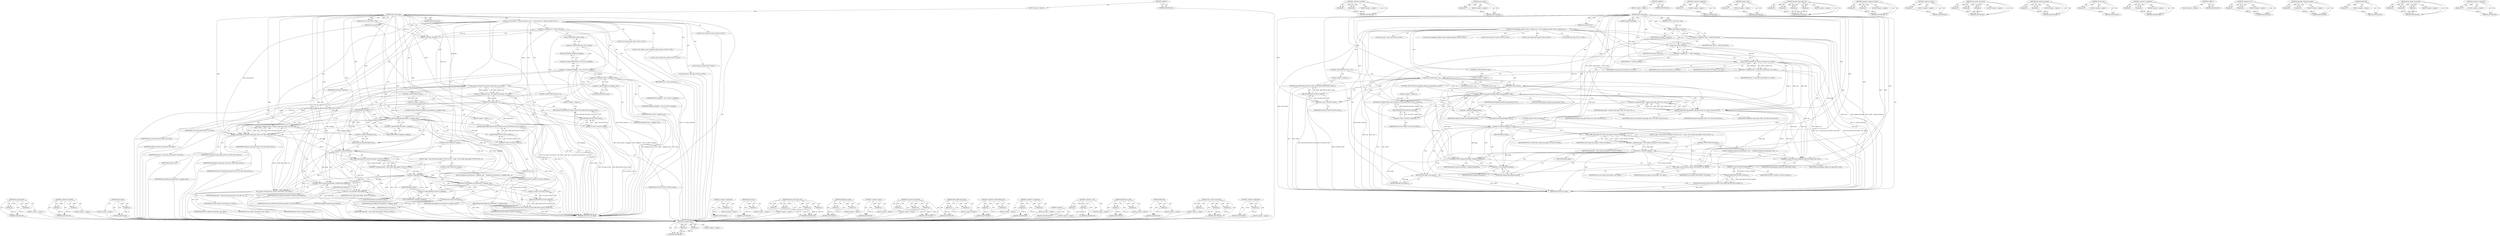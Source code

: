 digraph "&lt;operator&gt;.logicalNot" {
vulnerable_209 [label=<(METHOD,set_page_private)>];
vulnerable_210 [label=<(PARAM,p1)>];
vulnerable_211 [label=<(PARAM,p2)>];
vulnerable_212 [label=<(BLOCK,&lt;empty&gt;,&lt;empty&gt;)>];
vulnerable_213 [label=<(METHOD_RETURN,ANY)>];
vulnerable_162 [label=<(METHOD,&lt;operator&gt;.lessThan)>];
vulnerable_163 [label=<(PARAM,p1)>];
vulnerable_164 [label=<(PARAM,p2)>];
vulnerable_165 [label=<(BLOCK,&lt;empty&gt;,&lt;empty&gt;)>];
vulnerable_166 [label=<(METHOD_RETURN,ANY)>];
vulnerable_187 [label=<(METHOD,spin_unlock)>];
vulnerable_188 [label=<(PARAM,p1)>];
vulnerable_189 [label=<(BLOCK,&lt;empty&gt;,&lt;empty&gt;)>];
vulnerable_190 [label=<(METHOD_RETURN,ANY)>];
vulnerable_6 [label=<(METHOD,&lt;global&gt;)<SUB>1</SUB>>];
vulnerable_7 [label=<(BLOCK,&lt;empty&gt;,&lt;empty&gt;)<SUB>1</SUB>>];
vulnerable_8 [label=<(METHOD,alloc_huge_page)<SUB>1</SUB>>];
vulnerable_9 [label=<(PARAM,struct vm_area_struct *vma)<SUB>1</SUB>>];
vulnerable_10 [label=<(PARAM,unsigned long addr)<SUB>2</SUB>>];
vulnerable_11 [label=<(PARAM,int avoid_reserve)<SUB>2</SUB>>];
vulnerable_12 [label=<(BLOCK,{
 	struct hstate *h = hstate_vma(vma);
 	struc...,{
 	struct hstate *h = hstate_vma(vma);
 	struc...)<SUB>3</SUB>>];
vulnerable_13 [label="<(LOCAL,struct hstate* h: hstate*)<SUB>4</SUB>>"];
vulnerable_14 [label=<(&lt;operator&gt;.assignment,*h = hstate_vma(vma))<SUB>4</SUB>>];
vulnerable_15 [label=<(IDENTIFIER,h,*h = hstate_vma(vma))<SUB>4</SUB>>];
vulnerable_16 [label=<(hstate_vma,hstate_vma(vma))<SUB>4</SUB>>];
vulnerable_17 [label=<(IDENTIFIER,vma,hstate_vma(vma))<SUB>4</SUB>>];
vulnerable_18 [label="<(LOCAL,struct page* page: page*)<SUB>5</SUB>>"];
vulnerable_19 [label="<(LOCAL,struct address_space* mapping: address_space*)<SUB>6</SUB>>"];
vulnerable_20 [label=<(&lt;operator&gt;.assignment,*mapping = vma-&gt;vm_file-&gt;f_mapping)<SUB>6</SUB>>];
vulnerable_21 [label=<(IDENTIFIER,mapping,*mapping = vma-&gt;vm_file-&gt;f_mapping)<SUB>6</SUB>>];
vulnerable_22 [label=<(&lt;operator&gt;.indirectFieldAccess,vma-&gt;vm_file-&gt;f_mapping)<SUB>6</SUB>>];
vulnerable_23 [label=<(&lt;operator&gt;.indirectFieldAccess,vma-&gt;vm_file)<SUB>6</SUB>>];
vulnerable_24 [label=<(IDENTIFIER,vma,*mapping = vma-&gt;vm_file-&gt;f_mapping)<SUB>6</SUB>>];
vulnerable_25 [label=<(FIELD_IDENTIFIER,vm_file,vm_file)<SUB>6</SUB>>];
vulnerable_26 [label=<(FIELD_IDENTIFIER,f_mapping,f_mapping)<SUB>6</SUB>>];
vulnerable_27 [label="<(LOCAL,struct inode* inode: inode*)<SUB>7</SUB>>"];
vulnerable_28 [label=<(&lt;operator&gt;.assignment,*inode = mapping-&gt;host)<SUB>7</SUB>>];
vulnerable_29 [label=<(IDENTIFIER,inode,*inode = mapping-&gt;host)<SUB>7</SUB>>];
vulnerable_30 [label=<(&lt;operator&gt;.indirectFieldAccess,mapping-&gt;host)<SUB>7</SUB>>];
vulnerable_31 [label=<(IDENTIFIER,mapping,*inode = mapping-&gt;host)<SUB>7</SUB>>];
vulnerable_32 [label=<(FIELD_IDENTIFIER,host,host)<SUB>7</SUB>>];
vulnerable_33 [label="<(LOCAL,long chg: long)<SUB>8</SUB>>"];
vulnerable_34 [label=<(&lt;operator&gt;.assignment,chg = vma_needs_reservation(h, vma, addr))<SUB>17</SUB>>];
vulnerable_35 [label=<(IDENTIFIER,chg,chg = vma_needs_reservation(h, vma, addr))<SUB>17</SUB>>];
vulnerable_36 [label=<(vma_needs_reservation,vma_needs_reservation(h, vma, addr))<SUB>17</SUB>>];
vulnerable_37 [label=<(IDENTIFIER,h,vma_needs_reservation(h, vma, addr))<SUB>17</SUB>>];
vulnerable_38 [label=<(IDENTIFIER,vma,vma_needs_reservation(h, vma, addr))<SUB>17</SUB>>];
vulnerable_39 [label=<(IDENTIFIER,addr,vma_needs_reservation(h, vma, addr))<SUB>17</SUB>>];
vulnerable_40 [label=<(CONTROL_STRUCTURE,IF,if (chg &lt; 0))<SUB>18</SUB>>];
vulnerable_41 [label=<(&lt;operator&gt;.lessThan,chg &lt; 0)<SUB>18</SUB>>];
vulnerable_42 [label=<(IDENTIFIER,chg,chg &lt; 0)<SUB>18</SUB>>];
vulnerable_43 [label=<(LITERAL,0,chg &lt; 0)<SUB>18</SUB>>];
vulnerable_44 [label=<(BLOCK,&lt;empty&gt;,&lt;empty&gt;)<SUB>19</SUB>>];
vulnerable_45 [label=<(RETURN,return ERR_PTR(-VM_FAULT_OOM);,return ERR_PTR(-VM_FAULT_OOM);)<SUB>19</SUB>>];
vulnerable_46 [label=<(ERR_PTR,ERR_PTR(-VM_FAULT_OOM))<SUB>19</SUB>>];
vulnerable_47 [label=<(&lt;operator&gt;.minus,-VM_FAULT_OOM)<SUB>19</SUB>>];
vulnerable_48 [label=<(IDENTIFIER,VM_FAULT_OOM,-VM_FAULT_OOM)<SUB>19</SUB>>];
vulnerable_49 [label=<(CONTROL_STRUCTURE,IF,if (chg))<SUB>20</SUB>>];
vulnerable_50 [label=<(IDENTIFIER,chg,if (chg))<SUB>20</SUB>>];
vulnerable_51 [label=<(BLOCK,&lt;empty&gt;,&lt;empty&gt;)<SUB>21</SUB>>];
vulnerable_52 [label=<(CONTROL_STRUCTURE,IF,if (hugetlb_get_quota(inode-&gt;i_mapping, chg)))<SUB>21</SUB>>];
vulnerable_53 [label=<(hugetlb_get_quota,hugetlb_get_quota(inode-&gt;i_mapping, chg))<SUB>21</SUB>>];
vulnerable_54 [label=<(&lt;operator&gt;.indirectFieldAccess,inode-&gt;i_mapping)<SUB>21</SUB>>];
vulnerable_55 [label=<(IDENTIFIER,inode,hugetlb_get_quota(inode-&gt;i_mapping, chg))<SUB>21</SUB>>];
vulnerable_56 [label=<(FIELD_IDENTIFIER,i_mapping,i_mapping)<SUB>21</SUB>>];
vulnerable_57 [label=<(IDENTIFIER,chg,hugetlb_get_quota(inode-&gt;i_mapping, chg))<SUB>21</SUB>>];
vulnerable_58 [label=<(BLOCK,&lt;empty&gt;,&lt;empty&gt;)<SUB>22</SUB>>];
vulnerable_59 [label=<(RETURN,return ERR_PTR(-VM_FAULT_SIGBUS);,return ERR_PTR(-VM_FAULT_SIGBUS);)<SUB>22</SUB>>];
vulnerable_60 [label=<(ERR_PTR,ERR_PTR(-VM_FAULT_SIGBUS))<SUB>22</SUB>>];
vulnerable_61 [label=<(&lt;operator&gt;.minus,-VM_FAULT_SIGBUS)<SUB>22</SUB>>];
vulnerable_62 [label=<(IDENTIFIER,VM_FAULT_SIGBUS,-VM_FAULT_SIGBUS)<SUB>22</SUB>>];
vulnerable_63 [label="<(LOCAL,spin_lock : spin_lock)<SUB>24</SUB>>"];
vulnerable_64 [label=<(&lt;operator&gt;.assignment,page = dequeue_huge_page_vma(h, vma, addr, avoi...)<SUB>25</SUB>>];
vulnerable_65 [label=<(IDENTIFIER,page,page = dequeue_huge_page_vma(h, vma, addr, avoi...)<SUB>25</SUB>>];
vulnerable_66 [label=<(dequeue_huge_page_vma,dequeue_huge_page_vma(h, vma, addr, avoid_reserve))<SUB>25</SUB>>];
vulnerable_67 [label=<(IDENTIFIER,h,dequeue_huge_page_vma(h, vma, addr, avoid_reserve))<SUB>25</SUB>>];
vulnerable_68 [label=<(IDENTIFIER,vma,dequeue_huge_page_vma(h, vma, addr, avoid_reserve))<SUB>25</SUB>>];
vulnerable_69 [label=<(IDENTIFIER,addr,dequeue_huge_page_vma(h, vma, addr, avoid_reserve))<SUB>25</SUB>>];
vulnerable_70 [label=<(IDENTIFIER,avoid_reserve,dequeue_huge_page_vma(h, vma, addr, avoid_reserve))<SUB>25</SUB>>];
vulnerable_71 [label=<(spin_unlock,spin_unlock(&amp;hugetlb_lock))<SUB>26</SUB>>];
vulnerable_72 [label=<(&lt;operator&gt;.addressOf,&amp;hugetlb_lock)<SUB>26</SUB>>];
vulnerable_73 [label=<(IDENTIFIER,hugetlb_lock,spin_unlock(&amp;hugetlb_lock))<SUB>26</SUB>>];
vulnerable_74 [label=<(CONTROL_STRUCTURE,IF,if (!page))<SUB>28</SUB>>];
vulnerable_75 [label=<(&lt;operator&gt;.logicalNot,!page)<SUB>28</SUB>>];
vulnerable_76 [label=<(IDENTIFIER,page,!page)<SUB>28</SUB>>];
vulnerable_77 [label=<(BLOCK,{
 		page = alloc_buddy_huge_page(h, NUMA_NO_NO...,{
 		page = alloc_buddy_huge_page(h, NUMA_NO_NO...)<SUB>28</SUB>>];
vulnerable_78 [label=<(&lt;operator&gt;.assignment,page = alloc_buddy_huge_page(h, NUMA_NO_NODE))<SUB>29</SUB>>];
vulnerable_79 [label=<(IDENTIFIER,page,page = alloc_buddy_huge_page(h, NUMA_NO_NODE))<SUB>29</SUB>>];
vulnerable_80 [label=<(alloc_buddy_huge_page,alloc_buddy_huge_page(h, NUMA_NO_NODE))<SUB>29</SUB>>];
vulnerable_81 [label=<(IDENTIFIER,h,alloc_buddy_huge_page(h, NUMA_NO_NODE))<SUB>29</SUB>>];
vulnerable_82 [label=<(IDENTIFIER,NUMA_NO_NODE,alloc_buddy_huge_page(h, NUMA_NO_NODE))<SUB>29</SUB>>];
vulnerable_83 [label=<(CONTROL_STRUCTURE,IF,if (!page))<SUB>30</SUB>>];
vulnerable_84 [label=<(&lt;operator&gt;.logicalNot,!page)<SUB>30</SUB>>];
vulnerable_85 [label=<(IDENTIFIER,page,!page)<SUB>30</SUB>>];
vulnerable_86 [label=<(BLOCK,{
			hugetlb_put_quota(inode-&gt;i_mapping, chg);
...,{
			hugetlb_put_quota(inode-&gt;i_mapping, chg);
...)<SUB>30</SUB>>];
vulnerable_87 [label=<(hugetlb_put_quota,hugetlb_put_quota(inode-&gt;i_mapping, chg))<SUB>31</SUB>>];
vulnerable_88 [label=<(&lt;operator&gt;.indirectFieldAccess,inode-&gt;i_mapping)<SUB>31</SUB>>];
vulnerable_89 [label=<(IDENTIFIER,inode,hugetlb_put_quota(inode-&gt;i_mapping, chg))<SUB>31</SUB>>];
vulnerable_90 [label=<(FIELD_IDENTIFIER,i_mapping,i_mapping)<SUB>31</SUB>>];
vulnerable_91 [label=<(IDENTIFIER,chg,hugetlb_put_quota(inode-&gt;i_mapping, chg))<SUB>31</SUB>>];
vulnerable_92 [label=<(RETURN,return ERR_PTR(-VM_FAULT_SIGBUS);,return ERR_PTR(-VM_FAULT_SIGBUS);)<SUB>32</SUB>>];
vulnerable_93 [label=<(ERR_PTR,ERR_PTR(-VM_FAULT_SIGBUS))<SUB>32</SUB>>];
vulnerable_94 [label=<(&lt;operator&gt;.minus,-VM_FAULT_SIGBUS)<SUB>32</SUB>>];
vulnerable_95 [label=<(IDENTIFIER,VM_FAULT_SIGBUS,-VM_FAULT_SIGBUS)<SUB>32</SUB>>];
vulnerable_96 [label=<(set_page_private,set_page_private(page, (unsigned long) mapping))<SUB>36</SUB>>];
vulnerable_97 [label=<(IDENTIFIER,page,set_page_private(page, (unsigned long) mapping))<SUB>36</SUB>>];
vulnerable_98 [label=<(&lt;operator&gt;.cast,(unsigned long) mapping)<SUB>36</SUB>>];
vulnerable_99 [label=<(UNKNOWN,unsigned long,unsigned long)<SUB>36</SUB>>];
vulnerable_100 [label=<(IDENTIFIER,mapping,(unsigned long) mapping)<SUB>36</SUB>>];
vulnerable_101 [label=<(vma_commit_reservation,vma_commit_reservation(h, vma, addr))<SUB>38</SUB>>];
vulnerable_102 [label=<(IDENTIFIER,h,vma_commit_reservation(h, vma, addr))<SUB>38</SUB>>];
vulnerable_103 [label=<(IDENTIFIER,vma,vma_commit_reservation(h, vma, addr))<SUB>38</SUB>>];
vulnerable_104 [label=<(IDENTIFIER,addr,vma_commit_reservation(h, vma, addr))<SUB>38</SUB>>];
vulnerable_105 [label=<(RETURN,return page;,return page;)<SUB>40</SUB>>];
vulnerable_106 [label=<(IDENTIFIER,page,return page;)<SUB>40</SUB>>];
vulnerable_107 [label=<(METHOD_RETURN,struct page)<SUB>1</SUB>>];
vulnerable_109 [label=<(METHOD_RETURN,ANY)<SUB>1</SUB>>];
vulnerable_191 [label=<(METHOD,&lt;operator&gt;.addressOf)>];
vulnerable_192 [label=<(PARAM,p1)>];
vulnerable_193 [label=<(BLOCK,&lt;empty&gt;,&lt;empty&gt;)>];
vulnerable_194 [label=<(METHOD_RETURN,ANY)>];
vulnerable_147 [label=<(METHOD,hstate_vma)>];
vulnerable_148 [label=<(PARAM,p1)>];
vulnerable_149 [label=<(BLOCK,&lt;empty&gt;,&lt;empty&gt;)>];
vulnerable_150 [label=<(METHOD_RETURN,ANY)>];
vulnerable_180 [label=<(METHOD,dequeue_huge_page_vma)>];
vulnerable_181 [label=<(PARAM,p1)>];
vulnerable_182 [label=<(PARAM,p2)>];
vulnerable_183 [label=<(PARAM,p3)>];
vulnerable_184 [label=<(PARAM,p4)>];
vulnerable_185 [label=<(BLOCK,&lt;empty&gt;,&lt;empty&gt;)>];
vulnerable_186 [label=<(METHOD_RETURN,ANY)>];
vulnerable_175 [label=<(METHOD,hugetlb_get_quota)>];
vulnerable_176 [label=<(PARAM,p1)>];
vulnerable_177 [label=<(PARAM,p2)>];
vulnerable_178 [label=<(BLOCK,&lt;empty&gt;,&lt;empty&gt;)>];
vulnerable_179 [label=<(METHOD_RETURN,ANY)>];
vulnerable_171 [label=<(METHOD,&lt;operator&gt;.minus)>];
vulnerable_172 [label=<(PARAM,p1)>];
vulnerable_173 [label=<(BLOCK,&lt;empty&gt;,&lt;empty&gt;)>];
vulnerable_174 [label=<(METHOD_RETURN,ANY)>];
vulnerable_156 [label=<(METHOD,vma_needs_reservation)>];
vulnerable_157 [label=<(PARAM,p1)>];
vulnerable_158 [label=<(PARAM,p2)>];
vulnerable_159 [label=<(PARAM,p3)>];
vulnerable_160 [label=<(BLOCK,&lt;empty&gt;,&lt;empty&gt;)>];
vulnerable_161 [label=<(METHOD_RETURN,ANY)>];
vulnerable_199 [label=<(METHOD,alloc_buddy_huge_page)>];
vulnerable_200 [label=<(PARAM,p1)>];
vulnerable_201 [label=<(PARAM,p2)>];
vulnerable_202 [label=<(BLOCK,&lt;empty&gt;,&lt;empty&gt;)>];
vulnerable_203 [label=<(METHOD_RETURN,ANY)>];
vulnerable_151 [label=<(METHOD,&lt;operator&gt;.indirectFieldAccess)>];
vulnerable_152 [label=<(PARAM,p1)>];
vulnerable_153 [label=<(PARAM,p2)>];
vulnerable_154 [label=<(BLOCK,&lt;empty&gt;,&lt;empty&gt;)>];
vulnerable_155 [label=<(METHOD_RETURN,ANY)>];
vulnerable_142 [label=<(METHOD,&lt;operator&gt;.assignment)>];
vulnerable_143 [label=<(PARAM,p1)>];
vulnerable_144 [label=<(PARAM,p2)>];
vulnerable_145 [label=<(BLOCK,&lt;empty&gt;,&lt;empty&gt;)>];
vulnerable_146 [label=<(METHOD_RETURN,ANY)>];
vulnerable_136 [label=<(METHOD,&lt;global&gt;)<SUB>1</SUB>>];
vulnerable_137 [label=<(BLOCK,&lt;empty&gt;,&lt;empty&gt;)>];
vulnerable_138 [label=<(METHOD_RETURN,ANY)>];
vulnerable_214 [label=<(METHOD,&lt;operator&gt;.cast)>];
vulnerable_215 [label=<(PARAM,p1)>];
vulnerable_216 [label=<(PARAM,p2)>];
vulnerable_217 [label=<(BLOCK,&lt;empty&gt;,&lt;empty&gt;)>];
vulnerable_218 [label=<(METHOD_RETURN,ANY)>];
vulnerable_204 [label=<(METHOD,hugetlb_put_quota)>];
vulnerable_205 [label=<(PARAM,p1)>];
vulnerable_206 [label=<(PARAM,p2)>];
vulnerable_207 [label=<(BLOCK,&lt;empty&gt;,&lt;empty&gt;)>];
vulnerable_208 [label=<(METHOD_RETURN,ANY)>];
vulnerable_167 [label=<(METHOD,ERR_PTR)>];
vulnerable_168 [label=<(PARAM,p1)>];
vulnerable_169 [label=<(BLOCK,&lt;empty&gt;,&lt;empty&gt;)>];
vulnerable_170 [label=<(METHOD_RETURN,ANY)>];
vulnerable_219 [label=<(METHOD,vma_commit_reservation)>];
vulnerable_220 [label=<(PARAM,p1)>];
vulnerable_221 [label=<(PARAM,p2)>];
vulnerable_222 [label=<(PARAM,p3)>];
vulnerable_223 [label=<(BLOCK,&lt;empty&gt;,&lt;empty&gt;)>];
vulnerable_224 [label=<(METHOD_RETURN,ANY)>];
vulnerable_195 [label=<(METHOD,&lt;operator&gt;.logicalNot)>];
vulnerable_196 [label=<(PARAM,p1)>];
vulnerable_197 [label=<(BLOCK,&lt;empty&gt;,&lt;empty&gt;)>];
vulnerable_198 [label=<(METHOD_RETURN,ANY)>];
fixed_193 [label=<(METHOD,set_page_private)>];
fixed_194 [label=<(PARAM,p1)>];
fixed_195 [label=<(PARAM,p2)>];
fixed_196 [label=<(BLOCK,&lt;empty&gt;,&lt;empty&gt;)>];
fixed_197 [label=<(METHOD_RETURN,ANY)>];
fixed_146 [label=<(METHOD,&lt;operator&gt;.lessThan)>];
fixed_147 [label=<(PARAM,p1)>];
fixed_148 [label=<(PARAM,p2)>];
fixed_149 [label=<(BLOCK,&lt;empty&gt;,&lt;empty&gt;)>];
fixed_150 [label=<(METHOD_RETURN,ANY)>];
fixed_171 [label=<(METHOD,spin_unlock)>];
fixed_172 [label=<(PARAM,p1)>];
fixed_173 [label=<(BLOCK,&lt;empty&gt;,&lt;empty&gt;)>];
fixed_174 [label=<(METHOD_RETURN,ANY)>];
fixed_6 [label=<(METHOD,&lt;global&gt;)<SUB>1</SUB>>];
fixed_7 [label=<(BLOCK,&lt;empty&gt;,&lt;empty&gt;)<SUB>1</SUB>>];
fixed_8 [label=<(METHOD,alloc_huge_page)<SUB>1</SUB>>];
fixed_9 [label=<(PARAM,struct vm_area_struct *vma)<SUB>1</SUB>>];
fixed_10 [label=<(PARAM,unsigned long addr)<SUB>2</SUB>>];
fixed_11 [label=<(PARAM,int avoid_reserve)<SUB>2</SUB>>];
fixed_12 [label=<(BLOCK,{
	struct hugepage_subpool *spool = subpool_vma...,{
	struct hugepage_subpool *spool = subpool_vma...)<SUB>3</SUB>>];
fixed_13 [label="<(LOCAL,struct hugepage_subpool* spool: hugepage_subpool*)<SUB>4</SUB>>"];
fixed_14 [label=<(&lt;operator&gt;.assignment,*spool = subpool_vma(vma))<SUB>4</SUB>>];
fixed_15 [label=<(IDENTIFIER,spool,*spool = subpool_vma(vma))<SUB>4</SUB>>];
fixed_16 [label=<(subpool_vma,subpool_vma(vma))<SUB>4</SUB>>];
fixed_17 [label=<(IDENTIFIER,vma,subpool_vma(vma))<SUB>4</SUB>>];
fixed_18 [label="<(LOCAL,struct hstate* h: hstate*)<SUB>5</SUB>>"];
fixed_19 [label=<(&lt;operator&gt;.assignment,*h = hstate_vma(vma))<SUB>5</SUB>>];
fixed_20 [label=<(IDENTIFIER,h,*h = hstate_vma(vma))<SUB>5</SUB>>];
fixed_21 [label=<(hstate_vma,hstate_vma(vma))<SUB>5</SUB>>];
fixed_22 [label=<(IDENTIFIER,vma,hstate_vma(vma))<SUB>5</SUB>>];
fixed_23 [label="<(LOCAL,struct page* page: page*)<SUB>6</SUB>>"];
fixed_24 [label="<(LOCAL,long chg: long)<SUB>7</SUB>>"];
fixed_25 [label=<(&lt;operator&gt;.assignment,chg = vma_needs_reservation(h, vma, addr))<SUB>17</SUB>>];
fixed_26 [label=<(IDENTIFIER,chg,chg = vma_needs_reservation(h, vma, addr))<SUB>17</SUB>>];
fixed_27 [label=<(vma_needs_reservation,vma_needs_reservation(h, vma, addr))<SUB>17</SUB>>];
fixed_28 [label=<(IDENTIFIER,h,vma_needs_reservation(h, vma, addr))<SUB>17</SUB>>];
fixed_29 [label=<(IDENTIFIER,vma,vma_needs_reservation(h, vma, addr))<SUB>17</SUB>>];
fixed_30 [label=<(IDENTIFIER,addr,vma_needs_reservation(h, vma, addr))<SUB>17</SUB>>];
fixed_31 [label=<(CONTROL_STRUCTURE,IF,if (chg &lt; 0))<SUB>18</SUB>>];
fixed_32 [label=<(&lt;operator&gt;.lessThan,chg &lt; 0)<SUB>18</SUB>>];
fixed_33 [label=<(IDENTIFIER,chg,chg &lt; 0)<SUB>18</SUB>>];
fixed_34 [label=<(LITERAL,0,chg &lt; 0)<SUB>18</SUB>>];
fixed_35 [label=<(BLOCK,&lt;empty&gt;,&lt;empty&gt;)<SUB>19</SUB>>];
fixed_36 [label=<(RETURN,return ERR_PTR(-VM_FAULT_OOM);,return ERR_PTR(-VM_FAULT_OOM);)<SUB>19</SUB>>];
fixed_37 [label=<(ERR_PTR,ERR_PTR(-VM_FAULT_OOM))<SUB>19</SUB>>];
fixed_38 [label=<(&lt;operator&gt;.minus,-VM_FAULT_OOM)<SUB>19</SUB>>];
fixed_39 [label=<(IDENTIFIER,VM_FAULT_OOM,-VM_FAULT_OOM)<SUB>19</SUB>>];
fixed_40 [label=<(CONTROL_STRUCTURE,IF,if (chg))<SUB>20</SUB>>];
fixed_41 [label=<(IDENTIFIER,chg,if (chg))<SUB>20</SUB>>];
fixed_42 [label=<(BLOCK,&lt;empty&gt;,&lt;empty&gt;)<SUB>21</SUB>>];
fixed_43 [label=<(CONTROL_STRUCTURE,IF,if (hugepage_subpool_get_pages(spool, chg)))<SUB>21</SUB>>];
fixed_44 [label=<(hugepage_subpool_get_pages,hugepage_subpool_get_pages(spool, chg))<SUB>21</SUB>>];
fixed_45 [label=<(IDENTIFIER,spool,hugepage_subpool_get_pages(spool, chg))<SUB>21</SUB>>];
fixed_46 [label=<(IDENTIFIER,chg,hugepage_subpool_get_pages(spool, chg))<SUB>21</SUB>>];
fixed_47 [label=<(BLOCK,&lt;empty&gt;,&lt;empty&gt;)<SUB>22</SUB>>];
fixed_48 [label=<(RETURN,return ERR_PTR(-VM_FAULT_SIGBUS);,return ERR_PTR(-VM_FAULT_SIGBUS);)<SUB>22</SUB>>];
fixed_49 [label=<(ERR_PTR,ERR_PTR(-VM_FAULT_SIGBUS))<SUB>22</SUB>>];
fixed_50 [label=<(&lt;operator&gt;.minus,-VM_FAULT_SIGBUS)<SUB>22</SUB>>];
fixed_51 [label=<(IDENTIFIER,VM_FAULT_SIGBUS,-VM_FAULT_SIGBUS)<SUB>22</SUB>>];
fixed_52 [label="<(LOCAL,spin_lock : spin_lock)<SUB>24</SUB>>"];
fixed_53 [label=<(&lt;operator&gt;.assignment,page = dequeue_huge_page_vma(h, vma, addr, avoi...)<SUB>25</SUB>>];
fixed_54 [label=<(IDENTIFIER,page,page = dequeue_huge_page_vma(h, vma, addr, avoi...)<SUB>25</SUB>>];
fixed_55 [label=<(dequeue_huge_page_vma,dequeue_huge_page_vma(h, vma, addr, avoid_reserve))<SUB>25</SUB>>];
fixed_56 [label=<(IDENTIFIER,h,dequeue_huge_page_vma(h, vma, addr, avoid_reserve))<SUB>25</SUB>>];
fixed_57 [label=<(IDENTIFIER,vma,dequeue_huge_page_vma(h, vma, addr, avoid_reserve))<SUB>25</SUB>>];
fixed_58 [label=<(IDENTIFIER,addr,dequeue_huge_page_vma(h, vma, addr, avoid_reserve))<SUB>25</SUB>>];
fixed_59 [label=<(IDENTIFIER,avoid_reserve,dequeue_huge_page_vma(h, vma, addr, avoid_reserve))<SUB>25</SUB>>];
fixed_60 [label=<(spin_unlock,spin_unlock(&amp;hugetlb_lock))<SUB>26</SUB>>];
fixed_61 [label=<(&lt;operator&gt;.addressOf,&amp;hugetlb_lock)<SUB>26</SUB>>];
fixed_62 [label=<(IDENTIFIER,hugetlb_lock,spin_unlock(&amp;hugetlb_lock))<SUB>26</SUB>>];
fixed_63 [label=<(CONTROL_STRUCTURE,IF,if (!page))<SUB>28</SUB>>];
fixed_64 [label=<(&lt;operator&gt;.logicalNot,!page)<SUB>28</SUB>>];
fixed_65 [label=<(IDENTIFIER,page,!page)<SUB>28</SUB>>];
fixed_66 [label=<(BLOCK,{
 		page = alloc_buddy_huge_page(h, NUMA_NO_NO...,{
 		page = alloc_buddy_huge_page(h, NUMA_NO_NO...)<SUB>28</SUB>>];
fixed_67 [label=<(&lt;operator&gt;.assignment,page = alloc_buddy_huge_page(h, NUMA_NO_NODE))<SUB>29</SUB>>];
fixed_68 [label=<(IDENTIFIER,page,page = alloc_buddy_huge_page(h, NUMA_NO_NODE))<SUB>29</SUB>>];
fixed_69 [label=<(alloc_buddy_huge_page,alloc_buddy_huge_page(h, NUMA_NO_NODE))<SUB>29</SUB>>];
fixed_70 [label=<(IDENTIFIER,h,alloc_buddy_huge_page(h, NUMA_NO_NODE))<SUB>29</SUB>>];
fixed_71 [label=<(IDENTIFIER,NUMA_NO_NODE,alloc_buddy_huge_page(h, NUMA_NO_NODE))<SUB>29</SUB>>];
fixed_72 [label=<(CONTROL_STRUCTURE,IF,if (!page))<SUB>30</SUB>>];
fixed_73 [label=<(&lt;operator&gt;.logicalNot,!page)<SUB>30</SUB>>];
fixed_74 [label=<(IDENTIFIER,page,!page)<SUB>30</SUB>>];
fixed_75 [label=<(BLOCK,{
			hugepage_subpool_put_pages(spool, chg);
 	...,{
			hugepage_subpool_put_pages(spool, chg);
 	...)<SUB>30</SUB>>];
fixed_76 [label=<(hugepage_subpool_put_pages,hugepage_subpool_put_pages(spool, chg))<SUB>31</SUB>>];
fixed_77 [label=<(IDENTIFIER,spool,hugepage_subpool_put_pages(spool, chg))<SUB>31</SUB>>];
fixed_78 [label=<(IDENTIFIER,chg,hugepage_subpool_put_pages(spool, chg))<SUB>31</SUB>>];
fixed_79 [label=<(RETURN,return ERR_PTR(-VM_FAULT_SIGBUS);,return ERR_PTR(-VM_FAULT_SIGBUS);)<SUB>32</SUB>>];
fixed_80 [label=<(ERR_PTR,ERR_PTR(-VM_FAULT_SIGBUS))<SUB>32</SUB>>];
fixed_81 [label=<(&lt;operator&gt;.minus,-VM_FAULT_SIGBUS)<SUB>32</SUB>>];
fixed_82 [label=<(IDENTIFIER,VM_FAULT_SIGBUS,-VM_FAULT_SIGBUS)<SUB>32</SUB>>];
fixed_83 [label=<(set_page_private,set_page_private(page, (unsigned long)spool))<SUB>36</SUB>>];
fixed_84 [label=<(IDENTIFIER,page,set_page_private(page, (unsigned long)spool))<SUB>36</SUB>>];
fixed_85 [label=<(&lt;operator&gt;.cast,(unsigned long)spool)<SUB>36</SUB>>];
fixed_86 [label=<(UNKNOWN,unsigned long,unsigned long)<SUB>36</SUB>>];
fixed_87 [label=<(IDENTIFIER,spool,(unsigned long)spool)<SUB>36</SUB>>];
fixed_88 [label=<(vma_commit_reservation,vma_commit_reservation(h, vma, addr))<SUB>38</SUB>>];
fixed_89 [label=<(IDENTIFIER,h,vma_commit_reservation(h, vma, addr))<SUB>38</SUB>>];
fixed_90 [label=<(IDENTIFIER,vma,vma_commit_reservation(h, vma, addr))<SUB>38</SUB>>];
fixed_91 [label=<(IDENTIFIER,addr,vma_commit_reservation(h, vma, addr))<SUB>38</SUB>>];
fixed_92 [label=<(RETURN,return page;,return page;)<SUB>40</SUB>>];
fixed_93 [label=<(IDENTIFIER,page,return page;)<SUB>40</SUB>>];
fixed_94 [label=<(METHOD_RETURN,struct page)<SUB>1</SUB>>];
fixed_96 [label=<(METHOD_RETURN,ANY)<SUB>1</SUB>>];
fixed_175 [label=<(METHOD,&lt;operator&gt;.addressOf)>];
fixed_176 [label=<(PARAM,p1)>];
fixed_177 [label=<(BLOCK,&lt;empty&gt;,&lt;empty&gt;)>];
fixed_178 [label=<(METHOD_RETURN,ANY)>];
fixed_132 [label=<(METHOD,subpool_vma)>];
fixed_133 [label=<(PARAM,p1)>];
fixed_134 [label=<(BLOCK,&lt;empty&gt;,&lt;empty&gt;)>];
fixed_135 [label=<(METHOD_RETURN,ANY)>];
fixed_164 [label=<(METHOD,dequeue_huge_page_vma)>];
fixed_165 [label=<(PARAM,p1)>];
fixed_166 [label=<(PARAM,p2)>];
fixed_167 [label=<(PARAM,p3)>];
fixed_168 [label=<(PARAM,p4)>];
fixed_169 [label=<(BLOCK,&lt;empty&gt;,&lt;empty&gt;)>];
fixed_170 [label=<(METHOD_RETURN,ANY)>];
fixed_159 [label=<(METHOD,hugepage_subpool_get_pages)>];
fixed_160 [label=<(PARAM,p1)>];
fixed_161 [label=<(PARAM,p2)>];
fixed_162 [label=<(BLOCK,&lt;empty&gt;,&lt;empty&gt;)>];
fixed_163 [label=<(METHOD_RETURN,ANY)>];
fixed_155 [label=<(METHOD,&lt;operator&gt;.minus)>];
fixed_156 [label=<(PARAM,p1)>];
fixed_157 [label=<(BLOCK,&lt;empty&gt;,&lt;empty&gt;)>];
fixed_158 [label=<(METHOD_RETURN,ANY)>];
fixed_140 [label=<(METHOD,vma_needs_reservation)>];
fixed_141 [label=<(PARAM,p1)>];
fixed_142 [label=<(PARAM,p2)>];
fixed_143 [label=<(PARAM,p3)>];
fixed_144 [label=<(BLOCK,&lt;empty&gt;,&lt;empty&gt;)>];
fixed_145 [label=<(METHOD_RETURN,ANY)>];
fixed_183 [label=<(METHOD,alloc_buddy_huge_page)>];
fixed_184 [label=<(PARAM,p1)>];
fixed_185 [label=<(PARAM,p2)>];
fixed_186 [label=<(BLOCK,&lt;empty&gt;,&lt;empty&gt;)>];
fixed_187 [label=<(METHOD_RETURN,ANY)>];
fixed_136 [label=<(METHOD,hstate_vma)>];
fixed_137 [label=<(PARAM,p1)>];
fixed_138 [label=<(BLOCK,&lt;empty&gt;,&lt;empty&gt;)>];
fixed_139 [label=<(METHOD_RETURN,ANY)>];
fixed_127 [label=<(METHOD,&lt;operator&gt;.assignment)>];
fixed_128 [label=<(PARAM,p1)>];
fixed_129 [label=<(PARAM,p2)>];
fixed_130 [label=<(BLOCK,&lt;empty&gt;,&lt;empty&gt;)>];
fixed_131 [label=<(METHOD_RETURN,ANY)>];
fixed_121 [label=<(METHOD,&lt;global&gt;)<SUB>1</SUB>>];
fixed_122 [label=<(BLOCK,&lt;empty&gt;,&lt;empty&gt;)>];
fixed_123 [label=<(METHOD_RETURN,ANY)>];
fixed_198 [label=<(METHOD,&lt;operator&gt;.cast)>];
fixed_199 [label=<(PARAM,p1)>];
fixed_200 [label=<(PARAM,p2)>];
fixed_201 [label=<(BLOCK,&lt;empty&gt;,&lt;empty&gt;)>];
fixed_202 [label=<(METHOD_RETURN,ANY)>];
fixed_188 [label=<(METHOD,hugepage_subpool_put_pages)>];
fixed_189 [label=<(PARAM,p1)>];
fixed_190 [label=<(PARAM,p2)>];
fixed_191 [label=<(BLOCK,&lt;empty&gt;,&lt;empty&gt;)>];
fixed_192 [label=<(METHOD_RETURN,ANY)>];
fixed_151 [label=<(METHOD,ERR_PTR)>];
fixed_152 [label=<(PARAM,p1)>];
fixed_153 [label=<(BLOCK,&lt;empty&gt;,&lt;empty&gt;)>];
fixed_154 [label=<(METHOD_RETURN,ANY)>];
fixed_203 [label=<(METHOD,vma_commit_reservation)>];
fixed_204 [label=<(PARAM,p1)>];
fixed_205 [label=<(PARAM,p2)>];
fixed_206 [label=<(PARAM,p3)>];
fixed_207 [label=<(BLOCK,&lt;empty&gt;,&lt;empty&gt;)>];
fixed_208 [label=<(METHOD_RETURN,ANY)>];
fixed_179 [label=<(METHOD,&lt;operator&gt;.logicalNot)>];
fixed_180 [label=<(PARAM,p1)>];
fixed_181 [label=<(BLOCK,&lt;empty&gt;,&lt;empty&gt;)>];
fixed_182 [label=<(METHOD_RETURN,ANY)>];
vulnerable_209 -> vulnerable_210  [key=0, label="AST: "];
vulnerable_209 -> vulnerable_210  [key=1, label="DDG: "];
vulnerable_209 -> vulnerable_212  [key=0, label="AST: "];
vulnerable_209 -> vulnerable_211  [key=0, label="AST: "];
vulnerable_209 -> vulnerable_211  [key=1, label="DDG: "];
vulnerable_209 -> vulnerable_213  [key=0, label="AST: "];
vulnerable_209 -> vulnerable_213  [key=1, label="CFG: "];
vulnerable_210 -> vulnerable_213  [key=0, label="DDG: p1"];
vulnerable_211 -> vulnerable_213  [key=0, label="DDG: p2"];
vulnerable_212 -> fixed_193  [key=0];
vulnerable_213 -> fixed_193  [key=0];
vulnerable_162 -> vulnerable_163  [key=0, label="AST: "];
vulnerable_162 -> vulnerable_163  [key=1, label="DDG: "];
vulnerable_162 -> vulnerable_165  [key=0, label="AST: "];
vulnerable_162 -> vulnerable_164  [key=0, label="AST: "];
vulnerable_162 -> vulnerable_164  [key=1, label="DDG: "];
vulnerable_162 -> vulnerable_166  [key=0, label="AST: "];
vulnerable_162 -> vulnerable_166  [key=1, label="CFG: "];
vulnerable_163 -> vulnerable_166  [key=0, label="DDG: p1"];
vulnerable_164 -> vulnerable_166  [key=0, label="DDG: p2"];
vulnerable_165 -> fixed_193  [key=0];
vulnerable_166 -> fixed_193  [key=0];
vulnerable_187 -> vulnerable_188  [key=0, label="AST: "];
vulnerable_187 -> vulnerable_188  [key=1, label="DDG: "];
vulnerable_187 -> vulnerable_189  [key=0, label="AST: "];
vulnerable_187 -> vulnerable_190  [key=0, label="AST: "];
vulnerable_187 -> vulnerable_190  [key=1, label="CFG: "];
vulnerable_188 -> vulnerable_190  [key=0, label="DDG: p1"];
vulnerable_189 -> fixed_193  [key=0];
vulnerable_190 -> fixed_193  [key=0];
vulnerable_6 -> vulnerable_7  [key=0, label="AST: "];
vulnerable_6 -> vulnerable_109  [key=0, label="AST: "];
vulnerable_6 -> vulnerable_109  [key=1, label="CFG: "];
vulnerable_7 -> vulnerable_8  [key=0, label="AST: "];
vulnerable_8 -> vulnerable_9  [key=0, label="AST: "];
vulnerable_8 -> vulnerable_9  [key=1, label="DDG: "];
vulnerable_8 -> vulnerable_10  [key=0, label="AST: "];
vulnerable_8 -> vulnerable_10  [key=1, label="DDG: "];
vulnerable_8 -> vulnerable_11  [key=0, label="AST: "];
vulnerable_8 -> vulnerable_11  [key=1, label="DDG: "];
vulnerable_8 -> vulnerable_12  [key=0, label="AST: "];
vulnerable_8 -> vulnerable_107  [key=0, label="AST: "];
vulnerable_8 -> vulnerable_16  [key=0, label="CFG: "];
vulnerable_8 -> vulnerable_16  [key=1, label="DDG: "];
vulnerable_8 -> vulnerable_50  [key=0, label="DDG: "];
vulnerable_8 -> vulnerable_71  [key=0, label="DDG: "];
vulnerable_8 -> vulnerable_96  [key=0, label="DDG: "];
vulnerable_8 -> vulnerable_101  [key=0, label="DDG: "];
vulnerable_8 -> vulnerable_106  [key=0, label="DDG: "];
vulnerable_8 -> vulnerable_36  [key=0, label="DDG: "];
vulnerable_8 -> vulnerable_41  [key=0, label="DDG: "];
vulnerable_8 -> vulnerable_66  [key=0, label="DDG: "];
vulnerable_8 -> vulnerable_75  [key=0, label="DDG: "];
vulnerable_8 -> vulnerable_98  [key=0, label="DDG: "];
vulnerable_8 -> vulnerable_53  [key=0, label="DDG: "];
vulnerable_8 -> vulnerable_80  [key=0, label="DDG: "];
vulnerable_8 -> vulnerable_84  [key=0, label="DDG: "];
vulnerable_8 -> vulnerable_47  [key=0, label="DDG: "];
vulnerable_8 -> vulnerable_87  [key=0, label="DDG: "];
vulnerable_8 -> vulnerable_61  [key=0, label="DDG: "];
vulnerable_8 -> vulnerable_94  [key=0, label="DDG: "];
vulnerable_9 -> vulnerable_16  [key=0, label="DDG: vma"];
vulnerable_10 -> vulnerable_36  [key=0, label="DDG: addr"];
vulnerable_11 -> vulnerable_107  [key=0, label="DDG: avoid_reserve"];
vulnerable_11 -> vulnerable_66  [key=0, label="DDG: avoid_reserve"];
vulnerable_12 -> vulnerable_13  [key=0, label="AST: "];
vulnerable_12 -> vulnerable_14  [key=0, label="AST: "];
vulnerable_12 -> vulnerable_18  [key=0, label="AST: "];
vulnerable_12 -> vulnerable_19  [key=0, label="AST: "];
vulnerable_12 -> vulnerable_20  [key=0, label="AST: "];
vulnerable_12 -> vulnerable_27  [key=0, label="AST: "];
vulnerable_12 -> vulnerable_28  [key=0, label="AST: "];
vulnerable_12 -> vulnerable_33  [key=0, label="AST: "];
vulnerable_12 -> vulnerable_34  [key=0, label="AST: "];
vulnerable_12 -> vulnerable_40  [key=0, label="AST: "];
vulnerable_12 -> vulnerable_49  [key=0, label="AST: "];
vulnerable_12 -> vulnerable_63  [key=0, label="AST: "];
vulnerable_12 -> vulnerable_64  [key=0, label="AST: "];
vulnerable_12 -> vulnerable_71  [key=0, label="AST: "];
vulnerable_12 -> vulnerable_74  [key=0, label="AST: "];
vulnerable_12 -> vulnerable_96  [key=0, label="AST: "];
vulnerable_12 -> vulnerable_101  [key=0, label="AST: "];
vulnerable_12 -> vulnerable_105  [key=0, label="AST: "];
vulnerable_13 -> fixed_193  [key=0];
vulnerable_14 -> vulnerable_15  [key=0, label="AST: "];
vulnerable_14 -> vulnerable_16  [key=0, label="AST: "];
vulnerable_14 -> vulnerable_25  [key=0, label="CFG: "];
vulnerable_14 -> vulnerable_107  [key=0, label="DDG: hstate_vma(vma)"];
vulnerable_14 -> vulnerable_107  [key=1, label="DDG: *h = hstate_vma(vma)"];
vulnerable_14 -> vulnerable_36  [key=0, label="DDG: h"];
vulnerable_15 -> fixed_193  [key=0];
vulnerable_16 -> vulnerable_17  [key=0, label="AST: "];
vulnerable_16 -> vulnerable_14  [key=0, label="CFG: "];
vulnerable_16 -> vulnerable_14  [key=1, label="DDG: vma"];
vulnerable_16 -> vulnerable_36  [key=0, label="DDG: vma"];
vulnerable_17 -> fixed_193  [key=0];
vulnerable_18 -> fixed_193  [key=0];
vulnerable_19 -> fixed_193  [key=0];
vulnerable_20 -> vulnerable_21  [key=0, label="AST: "];
vulnerable_20 -> vulnerable_22  [key=0, label="AST: "];
vulnerable_20 -> vulnerable_32  [key=0, label="CFG: "];
vulnerable_20 -> vulnerable_107  [key=0, label="DDG: mapping"];
vulnerable_20 -> vulnerable_107  [key=1, label="DDG: vma-&gt;vm_file-&gt;f_mapping"];
vulnerable_20 -> vulnerable_107  [key=2, label="DDG: *mapping = vma-&gt;vm_file-&gt;f_mapping"];
vulnerable_20 -> vulnerable_28  [key=0, label="DDG: mapping"];
vulnerable_20 -> vulnerable_96  [key=0, label="DDG: mapping"];
vulnerable_20 -> vulnerable_98  [key=0, label="DDG: mapping"];
vulnerable_21 -> fixed_193  [key=0];
vulnerable_22 -> vulnerable_23  [key=0, label="AST: "];
vulnerable_22 -> vulnerable_26  [key=0, label="AST: "];
vulnerable_22 -> vulnerable_20  [key=0, label="CFG: "];
vulnerable_23 -> vulnerable_24  [key=0, label="AST: "];
vulnerable_23 -> vulnerable_25  [key=0, label="AST: "];
vulnerable_23 -> vulnerable_26  [key=0, label="CFG: "];
vulnerable_24 -> fixed_193  [key=0];
vulnerable_25 -> vulnerable_23  [key=0, label="CFG: "];
vulnerable_26 -> vulnerable_22  [key=0, label="CFG: "];
vulnerable_27 -> fixed_193  [key=0];
vulnerable_28 -> vulnerable_29  [key=0, label="AST: "];
vulnerable_28 -> vulnerable_30  [key=0, label="AST: "];
vulnerable_28 -> vulnerable_36  [key=0, label="CFG: "];
vulnerable_28 -> vulnerable_107  [key=0, label="DDG: inode"];
vulnerable_28 -> vulnerable_107  [key=1, label="DDG: mapping-&gt;host"];
vulnerable_28 -> vulnerable_107  [key=2, label="DDG: *inode = mapping-&gt;host"];
vulnerable_28 -> vulnerable_53  [key=0, label="DDG: inode"];
vulnerable_28 -> vulnerable_87  [key=0, label="DDG: inode"];
vulnerable_29 -> fixed_193  [key=0];
vulnerable_30 -> vulnerable_31  [key=0, label="AST: "];
vulnerable_30 -> vulnerable_32  [key=0, label="AST: "];
vulnerable_30 -> vulnerable_28  [key=0, label="CFG: "];
vulnerable_31 -> fixed_193  [key=0];
vulnerable_32 -> vulnerable_30  [key=0, label="CFG: "];
vulnerable_33 -> fixed_193  [key=0];
vulnerable_34 -> vulnerable_35  [key=0, label="AST: "];
vulnerable_34 -> vulnerable_36  [key=0, label="AST: "];
vulnerable_34 -> vulnerable_41  [key=0, label="CFG: "];
vulnerable_34 -> vulnerable_41  [key=1, label="DDG: chg"];
vulnerable_34 -> vulnerable_107  [key=0, label="DDG: vma_needs_reservation(h, vma, addr)"];
vulnerable_34 -> vulnerable_107  [key=1, label="DDG: chg = vma_needs_reservation(h, vma, addr)"];
vulnerable_35 -> fixed_193  [key=0];
vulnerable_36 -> vulnerable_37  [key=0, label="AST: "];
vulnerable_36 -> vulnerable_38  [key=0, label="AST: "];
vulnerable_36 -> vulnerable_39  [key=0, label="AST: "];
vulnerable_36 -> vulnerable_34  [key=0, label="CFG: "];
vulnerable_36 -> vulnerable_34  [key=1, label="DDG: h"];
vulnerable_36 -> vulnerable_34  [key=2, label="DDG: vma"];
vulnerable_36 -> vulnerable_34  [key=3, label="DDG: addr"];
vulnerable_36 -> vulnerable_107  [key=0, label="DDG: h"];
vulnerable_36 -> vulnerable_107  [key=1, label="DDG: vma"];
vulnerable_36 -> vulnerable_107  [key=2, label="DDG: addr"];
vulnerable_36 -> vulnerable_66  [key=0, label="DDG: h"];
vulnerable_36 -> vulnerable_66  [key=1, label="DDG: vma"];
vulnerable_36 -> vulnerable_66  [key=2, label="DDG: addr"];
vulnerable_37 -> fixed_193  [key=0];
vulnerable_38 -> fixed_193  [key=0];
vulnerable_39 -> fixed_193  [key=0];
vulnerable_40 -> vulnerable_41  [key=0, label="AST: "];
vulnerable_40 -> vulnerable_44  [key=0, label="AST: "];
vulnerable_41 -> vulnerable_42  [key=0, label="AST: "];
vulnerable_41 -> vulnerable_43  [key=0, label="AST: "];
vulnerable_41 -> vulnerable_50  [key=0, label="CFG: "];
vulnerable_41 -> vulnerable_50  [key=1, label="CDG: "];
vulnerable_41 -> vulnerable_47  [key=0, label="CFG: "];
vulnerable_41 -> vulnerable_47  [key=1, label="CDG: "];
vulnerable_41 -> vulnerable_107  [key=0, label="DDG: chg"];
vulnerable_41 -> vulnerable_107  [key=1, label="DDG: chg &lt; 0"];
vulnerable_41 -> vulnerable_53  [key=0, label="DDG: chg"];
vulnerable_41 -> vulnerable_87  [key=0, label="DDG: chg"];
vulnerable_41 -> vulnerable_46  [key=0, label="CDG: "];
vulnerable_41 -> vulnerable_45  [key=0, label="CDG: "];
vulnerable_42 -> fixed_193  [key=0];
vulnerable_43 -> fixed_193  [key=0];
vulnerable_44 -> vulnerable_45  [key=0, label="AST: "];
vulnerable_45 -> vulnerable_46  [key=0, label="AST: "];
vulnerable_45 -> vulnerable_107  [key=0, label="CFG: "];
vulnerable_45 -> vulnerable_107  [key=1, label="DDG: &lt;RET&gt;"];
vulnerable_46 -> vulnerable_47  [key=0, label="AST: "];
vulnerable_46 -> vulnerable_45  [key=0, label="CFG: "];
vulnerable_46 -> vulnerable_45  [key=1, label="DDG: ERR_PTR(-VM_FAULT_OOM)"];
vulnerable_46 -> vulnerable_107  [key=0, label="DDG: -VM_FAULT_OOM"];
vulnerable_46 -> vulnerable_107  [key=1, label="DDG: ERR_PTR(-VM_FAULT_OOM)"];
vulnerable_47 -> vulnerable_48  [key=0, label="AST: "];
vulnerable_47 -> vulnerable_46  [key=0, label="CFG: "];
vulnerable_47 -> vulnerable_46  [key=1, label="DDG: VM_FAULT_OOM"];
vulnerable_47 -> vulnerable_107  [key=0, label="DDG: VM_FAULT_OOM"];
vulnerable_48 -> fixed_193  [key=0];
vulnerable_49 -> vulnerable_50  [key=0, label="AST: "];
vulnerable_49 -> vulnerable_51  [key=0, label="AST: "];
vulnerable_50 -> vulnerable_56  [key=0, label="CFG: "];
vulnerable_50 -> vulnerable_56  [key=1, label="CDG: "];
vulnerable_50 -> vulnerable_66  [key=0, label="CFG: "];
vulnerable_50 -> vulnerable_66  [key=1, label="CDG: "];
vulnerable_50 -> vulnerable_64  [key=0, label="CDG: "];
vulnerable_50 -> vulnerable_75  [key=0, label="CDG: "];
vulnerable_50 -> vulnerable_72  [key=0, label="CDG: "];
vulnerable_50 -> vulnerable_54  [key=0, label="CDG: "];
vulnerable_50 -> vulnerable_71  [key=0, label="CDG: "];
vulnerable_50 -> vulnerable_53  [key=0, label="CDG: "];
vulnerable_51 -> vulnerable_52  [key=0, label="AST: "];
vulnerable_52 -> vulnerable_53  [key=0, label="AST: "];
vulnerable_52 -> vulnerable_58  [key=0, label="AST: "];
vulnerable_53 -> vulnerable_54  [key=0, label="AST: "];
vulnerable_53 -> vulnerable_57  [key=0, label="AST: "];
vulnerable_53 -> vulnerable_61  [key=0, label="CFG: "];
vulnerable_53 -> vulnerable_61  [key=1, label="CDG: "];
vulnerable_53 -> vulnerable_66  [key=0, label="CFG: "];
vulnerable_53 -> vulnerable_66  [key=1, label="CDG: "];
vulnerable_53 -> vulnerable_87  [key=0, label="DDG: inode-&gt;i_mapping"];
vulnerable_53 -> vulnerable_87  [key=1, label="DDG: chg"];
vulnerable_53 -> vulnerable_60  [key=0, label="CDG: "];
vulnerable_53 -> vulnerable_64  [key=0, label="CDG: "];
vulnerable_53 -> vulnerable_75  [key=0, label="CDG: "];
vulnerable_53 -> vulnerable_72  [key=0, label="CDG: "];
vulnerable_53 -> vulnerable_59  [key=0, label="CDG: "];
vulnerable_53 -> vulnerable_71  [key=0, label="CDG: "];
vulnerable_54 -> vulnerable_55  [key=0, label="AST: "];
vulnerable_54 -> vulnerable_56  [key=0, label="AST: "];
vulnerable_54 -> vulnerable_53  [key=0, label="CFG: "];
vulnerable_55 -> fixed_193  [key=0];
vulnerable_56 -> vulnerable_54  [key=0, label="CFG: "];
vulnerable_57 -> fixed_193  [key=0];
vulnerable_58 -> vulnerable_59  [key=0, label="AST: "];
vulnerable_59 -> vulnerable_60  [key=0, label="AST: "];
vulnerable_59 -> vulnerable_107  [key=0, label="CFG: "];
vulnerable_59 -> vulnerable_107  [key=1, label="DDG: &lt;RET&gt;"];
vulnerable_60 -> vulnerable_61  [key=0, label="AST: "];
vulnerable_60 -> vulnerable_59  [key=0, label="CFG: "];
vulnerable_60 -> vulnerable_59  [key=1, label="DDG: ERR_PTR(-VM_FAULT_SIGBUS)"];
vulnerable_61 -> vulnerable_62  [key=0, label="AST: "];
vulnerable_61 -> vulnerable_60  [key=0, label="CFG: "];
vulnerable_61 -> vulnerable_60  [key=1, label="DDG: VM_FAULT_SIGBUS"];
vulnerable_62 -> fixed_193  [key=0];
vulnerable_63 -> fixed_193  [key=0];
vulnerable_64 -> vulnerable_65  [key=0, label="AST: "];
vulnerable_64 -> vulnerable_66  [key=0, label="AST: "];
vulnerable_64 -> vulnerable_72  [key=0, label="CFG: "];
vulnerable_64 -> vulnerable_75  [key=0, label="DDG: page"];
vulnerable_65 -> fixed_193  [key=0];
vulnerable_66 -> vulnerable_67  [key=0, label="AST: "];
vulnerable_66 -> vulnerable_68  [key=0, label="AST: "];
vulnerable_66 -> vulnerable_69  [key=0, label="AST: "];
vulnerable_66 -> vulnerable_70  [key=0, label="AST: "];
vulnerable_66 -> vulnerable_64  [key=0, label="CFG: "];
vulnerable_66 -> vulnerable_64  [key=1, label="DDG: h"];
vulnerable_66 -> vulnerable_64  [key=2, label="DDG: vma"];
vulnerable_66 -> vulnerable_64  [key=3, label="DDG: addr"];
vulnerable_66 -> vulnerable_64  [key=4, label="DDG: avoid_reserve"];
vulnerable_66 -> vulnerable_101  [key=0, label="DDG: h"];
vulnerable_66 -> vulnerable_101  [key=1, label="DDG: vma"];
vulnerable_66 -> vulnerable_101  [key=2, label="DDG: addr"];
vulnerable_66 -> vulnerable_80  [key=0, label="DDG: h"];
vulnerable_67 -> fixed_193  [key=0];
vulnerable_68 -> fixed_193  [key=0];
vulnerable_69 -> fixed_193  [key=0];
vulnerable_70 -> fixed_193  [key=0];
vulnerable_71 -> vulnerable_72  [key=0, label="AST: "];
vulnerable_71 -> vulnerable_75  [key=0, label="CFG: "];
vulnerable_72 -> vulnerable_73  [key=0, label="AST: "];
vulnerable_72 -> vulnerable_71  [key=0, label="CFG: "];
vulnerable_73 -> fixed_193  [key=0];
vulnerable_74 -> vulnerable_75  [key=0, label="AST: "];
vulnerable_74 -> vulnerable_77  [key=0, label="AST: "];
vulnerable_75 -> vulnerable_76  [key=0, label="AST: "];
vulnerable_75 -> vulnerable_80  [key=0, label="CFG: "];
vulnerable_75 -> vulnerable_80  [key=1, label="CDG: "];
vulnerable_75 -> vulnerable_99  [key=0, label="CFG: "];
vulnerable_75 -> vulnerable_99  [key=1, label="CDG: "];
vulnerable_75 -> vulnerable_96  [key=0, label="DDG: page"];
vulnerable_75 -> vulnerable_96  [key=1, label="CDG: "];
vulnerable_75 -> vulnerable_98  [key=0, label="CDG: "];
vulnerable_75 -> vulnerable_84  [key=0, label="CDG: "];
vulnerable_75 -> vulnerable_101  [key=0, label="CDG: "];
vulnerable_75 -> vulnerable_105  [key=0, label="CDG: "];
vulnerable_75 -> vulnerable_78  [key=0, label="CDG: "];
vulnerable_76 -> fixed_193  [key=0];
vulnerable_77 -> vulnerable_78  [key=0, label="AST: "];
vulnerable_77 -> vulnerable_83  [key=0, label="AST: "];
vulnerable_78 -> vulnerable_79  [key=0, label="AST: "];
vulnerable_78 -> vulnerable_80  [key=0, label="AST: "];
vulnerable_78 -> vulnerable_84  [key=0, label="CFG: "];
vulnerable_78 -> vulnerable_84  [key=1, label="DDG: page"];
vulnerable_79 -> fixed_193  [key=0];
vulnerable_80 -> vulnerable_81  [key=0, label="AST: "];
vulnerable_80 -> vulnerable_82  [key=0, label="AST: "];
vulnerable_80 -> vulnerable_78  [key=0, label="CFG: "];
vulnerable_80 -> vulnerable_78  [key=1, label="DDG: h"];
vulnerable_80 -> vulnerable_78  [key=2, label="DDG: NUMA_NO_NODE"];
vulnerable_80 -> vulnerable_107  [key=0, label="DDG: NUMA_NO_NODE"];
vulnerable_80 -> vulnerable_101  [key=0, label="DDG: h"];
vulnerable_81 -> fixed_193  [key=0];
vulnerable_82 -> fixed_193  [key=0];
vulnerable_83 -> vulnerable_84  [key=0, label="AST: "];
vulnerable_83 -> vulnerable_86  [key=0, label="AST: "];
vulnerable_84 -> vulnerable_85  [key=0, label="AST: "];
vulnerable_84 -> vulnerable_90  [key=0, label="CFG: "];
vulnerable_84 -> vulnerable_90  [key=1, label="CDG: "];
vulnerable_84 -> vulnerable_99  [key=0, label="CFG: "];
vulnerable_84 -> vulnerable_99  [key=1, label="CDG: "];
vulnerable_84 -> vulnerable_96  [key=0, label="DDG: page"];
vulnerable_84 -> vulnerable_96  [key=1, label="CDG: "];
vulnerable_84 -> vulnerable_94  [key=0, label="CDG: "];
vulnerable_84 -> vulnerable_98  [key=0, label="CDG: "];
vulnerable_84 -> vulnerable_92  [key=0, label="CDG: "];
vulnerable_84 -> vulnerable_87  [key=0, label="CDG: "];
vulnerable_84 -> vulnerable_93  [key=0, label="CDG: "];
vulnerable_84 -> vulnerable_101  [key=0, label="CDG: "];
vulnerable_84 -> vulnerable_105  [key=0, label="CDG: "];
vulnerable_84 -> vulnerable_88  [key=0, label="CDG: "];
vulnerable_85 -> fixed_193  [key=0];
vulnerable_86 -> vulnerable_87  [key=0, label="AST: "];
vulnerable_86 -> vulnerable_92  [key=0, label="AST: "];
vulnerable_87 -> vulnerable_88  [key=0, label="AST: "];
vulnerable_87 -> vulnerable_91  [key=0, label="AST: "];
vulnerable_87 -> vulnerable_94  [key=0, label="CFG: "];
vulnerable_88 -> vulnerable_89  [key=0, label="AST: "];
vulnerable_88 -> vulnerable_90  [key=0, label="AST: "];
vulnerable_88 -> vulnerable_87  [key=0, label="CFG: "];
vulnerable_89 -> fixed_193  [key=0];
vulnerable_90 -> vulnerable_88  [key=0, label="CFG: "];
vulnerable_91 -> fixed_193  [key=0];
vulnerable_92 -> vulnerable_93  [key=0, label="AST: "];
vulnerable_92 -> vulnerable_107  [key=0, label="CFG: "];
vulnerable_92 -> vulnerable_107  [key=1, label="DDG: &lt;RET&gt;"];
vulnerable_93 -> vulnerable_94  [key=0, label="AST: "];
vulnerable_93 -> vulnerable_92  [key=0, label="CFG: "];
vulnerable_93 -> vulnerable_92  [key=1, label="DDG: ERR_PTR(-VM_FAULT_SIGBUS)"];
vulnerable_94 -> vulnerable_95  [key=0, label="AST: "];
vulnerable_94 -> vulnerable_93  [key=0, label="CFG: "];
vulnerable_94 -> vulnerable_93  [key=1, label="DDG: VM_FAULT_SIGBUS"];
vulnerable_95 -> fixed_193  [key=0];
vulnerable_96 -> vulnerable_97  [key=0, label="AST: "];
vulnerable_96 -> vulnerable_98  [key=0, label="AST: "];
vulnerable_96 -> vulnerable_101  [key=0, label="CFG: "];
vulnerable_96 -> vulnerable_106  [key=0, label="DDG: page"];
vulnerable_97 -> fixed_193  [key=0];
vulnerable_98 -> vulnerable_99  [key=0, label="AST: "];
vulnerable_98 -> vulnerable_100  [key=0, label="AST: "];
vulnerable_98 -> vulnerable_96  [key=0, label="CFG: "];
vulnerable_99 -> vulnerable_98  [key=0, label="CFG: "];
vulnerable_100 -> fixed_193  [key=0];
vulnerable_101 -> vulnerable_102  [key=0, label="AST: "];
vulnerable_101 -> vulnerable_103  [key=0, label="AST: "];
vulnerable_101 -> vulnerable_104  [key=0, label="AST: "];
vulnerable_101 -> vulnerable_105  [key=0, label="CFG: "];
vulnerable_102 -> fixed_193  [key=0];
vulnerable_103 -> fixed_193  [key=0];
vulnerable_104 -> fixed_193  [key=0];
vulnerable_105 -> vulnerable_106  [key=0, label="AST: "];
vulnerable_105 -> vulnerable_107  [key=0, label="CFG: "];
vulnerable_105 -> vulnerable_107  [key=1, label="DDG: &lt;RET&gt;"];
vulnerable_106 -> vulnerable_105  [key=0, label="DDG: page"];
vulnerable_107 -> fixed_193  [key=0];
vulnerable_109 -> fixed_193  [key=0];
vulnerable_191 -> vulnerable_192  [key=0, label="AST: "];
vulnerable_191 -> vulnerable_192  [key=1, label="DDG: "];
vulnerable_191 -> vulnerable_193  [key=0, label="AST: "];
vulnerable_191 -> vulnerable_194  [key=0, label="AST: "];
vulnerable_191 -> vulnerable_194  [key=1, label="CFG: "];
vulnerable_192 -> vulnerable_194  [key=0, label="DDG: p1"];
vulnerable_193 -> fixed_193  [key=0];
vulnerable_194 -> fixed_193  [key=0];
vulnerable_147 -> vulnerable_148  [key=0, label="AST: "];
vulnerable_147 -> vulnerable_148  [key=1, label="DDG: "];
vulnerable_147 -> vulnerable_149  [key=0, label="AST: "];
vulnerable_147 -> vulnerable_150  [key=0, label="AST: "];
vulnerable_147 -> vulnerable_150  [key=1, label="CFG: "];
vulnerable_148 -> vulnerable_150  [key=0, label="DDG: p1"];
vulnerable_149 -> fixed_193  [key=0];
vulnerable_150 -> fixed_193  [key=0];
vulnerable_180 -> vulnerable_181  [key=0, label="AST: "];
vulnerable_180 -> vulnerable_181  [key=1, label="DDG: "];
vulnerable_180 -> vulnerable_185  [key=0, label="AST: "];
vulnerable_180 -> vulnerable_182  [key=0, label="AST: "];
vulnerable_180 -> vulnerable_182  [key=1, label="DDG: "];
vulnerable_180 -> vulnerable_186  [key=0, label="AST: "];
vulnerable_180 -> vulnerable_186  [key=1, label="CFG: "];
vulnerable_180 -> vulnerable_183  [key=0, label="AST: "];
vulnerable_180 -> vulnerable_183  [key=1, label="DDG: "];
vulnerable_180 -> vulnerable_184  [key=0, label="AST: "];
vulnerable_180 -> vulnerable_184  [key=1, label="DDG: "];
vulnerable_181 -> vulnerable_186  [key=0, label="DDG: p1"];
vulnerable_182 -> vulnerable_186  [key=0, label="DDG: p2"];
vulnerable_183 -> vulnerable_186  [key=0, label="DDG: p3"];
vulnerable_184 -> vulnerable_186  [key=0, label="DDG: p4"];
vulnerable_185 -> fixed_193  [key=0];
vulnerable_186 -> fixed_193  [key=0];
vulnerable_175 -> vulnerable_176  [key=0, label="AST: "];
vulnerable_175 -> vulnerable_176  [key=1, label="DDG: "];
vulnerable_175 -> vulnerable_178  [key=0, label="AST: "];
vulnerable_175 -> vulnerable_177  [key=0, label="AST: "];
vulnerable_175 -> vulnerable_177  [key=1, label="DDG: "];
vulnerable_175 -> vulnerable_179  [key=0, label="AST: "];
vulnerable_175 -> vulnerable_179  [key=1, label="CFG: "];
vulnerable_176 -> vulnerable_179  [key=0, label="DDG: p1"];
vulnerable_177 -> vulnerable_179  [key=0, label="DDG: p2"];
vulnerable_178 -> fixed_193  [key=0];
vulnerable_179 -> fixed_193  [key=0];
vulnerable_171 -> vulnerable_172  [key=0, label="AST: "];
vulnerable_171 -> vulnerable_172  [key=1, label="DDG: "];
vulnerable_171 -> vulnerable_173  [key=0, label="AST: "];
vulnerable_171 -> vulnerable_174  [key=0, label="AST: "];
vulnerable_171 -> vulnerable_174  [key=1, label="CFG: "];
vulnerable_172 -> vulnerable_174  [key=0, label="DDG: p1"];
vulnerable_173 -> fixed_193  [key=0];
vulnerable_174 -> fixed_193  [key=0];
vulnerable_156 -> vulnerable_157  [key=0, label="AST: "];
vulnerable_156 -> vulnerable_157  [key=1, label="DDG: "];
vulnerable_156 -> vulnerable_160  [key=0, label="AST: "];
vulnerable_156 -> vulnerable_158  [key=0, label="AST: "];
vulnerable_156 -> vulnerable_158  [key=1, label="DDG: "];
vulnerable_156 -> vulnerable_161  [key=0, label="AST: "];
vulnerable_156 -> vulnerable_161  [key=1, label="CFG: "];
vulnerable_156 -> vulnerable_159  [key=0, label="AST: "];
vulnerable_156 -> vulnerable_159  [key=1, label="DDG: "];
vulnerable_157 -> vulnerable_161  [key=0, label="DDG: p1"];
vulnerable_158 -> vulnerable_161  [key=0, label="DDG: p2"];
vulnerable_159 -> vulnerable_161  [key=0, label="DDG: p3"];
vulnerable_160 -> fixed_193  [key=0];
vulnerable_161 -> fixed_193  [key=0];
vulnerable_199 -> vulnerable_200  [key=0, label="AST: "];
vulnerable_199 -> vulnerable_200  [key=1, label="DDG: "];
vulnerable_199 -> vulnerable_202  [key=0, label="AST: "];
vulnerable_199 -> vulnerable_201  [key=0, label="AST: "];
vulnerable_199 -> vulnerable_201  [key=1, label="DDG: "];
vulnerable_199 -> vulnerable_203  [key=0, label="AST: "];
vulnerable_199 -> vulnerable_203  [key=1, label="CFG: "];
vulnerable_200 -> vulnerable_203  [key=0, label="DDG: p1"];
vulnerable_201 -> vulnerable_203  [key=0, label="DDG: p2"];
vulnerable_202 -> fixed_193  [key=0];
vulnerable_203 -> fixed_193  [key=0];
vulnerable_151 -> vulnerable_152  [key=0, label="AST: "];
vulnerable_151 -> vulnerable_152  [key=1, label="DDG: "];
vulnerable_151 -> vulnerable_154  [key=0, label="AST: "];
vulnerable_151 -> vulnerable_153  [key=0, label="AST: "];
vulnerable_151 -> vulnerable_153  [key=1, label="DDG: "];
vulnerable_151 -> vulnerable_155  [key=0, label="AST: "];
vulnerable_151 -> vulnerable_155  [key=1, label="CFG: "];
vulnerable_152 -> vulnerable_155  [key=0, label="DDG: p1"];
vulnerable_153 -> vulnerable_155  [key=0, label="DDG: p2"];
vulnerable_154 -> fixed_193  [key=0];
vulnerable_155 -> fixed_193  [key=0];
vulnerable_142 -> vulnerable_143  [key=0, label="AST: "];
vulnerable_142 -> vulnerable_143  [key=1, label="DDG: "];
vulnerable_142 -> vulnerable_145  [key=0, label="AST: "];
vulnerable_142 -> vulnerable_144  [key=0, label="AST: "];
vulnerable_142 -> vulnerable_144  [key=1, label="DDG: "];
vulnerable_142 -> vulnerable_146  [key=0, label="AST: "];
vulnerable_142 -> vulnerable_146  [key=1, label="CFG: "];
vulnerable_143 -> vulnerable_146  [key=0, label="DDG: p1"];
vulnerable_144 -> vulnerable_146  [key=0, label="DDG: p2"];
vulnerable_145 -> fixed_193  [key=0];
vulnerable_146 -> fixed_193  [key=0];
vulnerable_136 -> vulnerable_137  [key=0, label="AST: "];
vulnerable_136 -> vulnerable_138  [key=0, label="AST: "];
vulnerable_136 -> vulnerable_138  [key=1, label="CFG: "];
vulnerable_137 -> fixed_193  [key=0];
vulnerable_138 -> fixed_193  [key=0];
vulnerable_214 -> vulnerable_215  [key=0, label="AST: "];
vulnerable_214 -> vulnerable_215  [key=1, label="DDG: "];
vulnerable_214 -> vulnerable_217  [key=0, label="AST: "];
vulnerable_214 -> vulnerable_216  [key=0, label="AST: "];
vulnerable_214 -> vulnerable_216  [key=1, label="DDG: "];
vulnerable_214 -> vulnerable_218  [key=0, label="AST: "];
vulnerable_214 -> vulnerable_218  [key=1, label="CFG: "];
vulnerable_215 -> vulnerable_218  [key=0, label="DDG: p1"];
vulnerable_216 -> vulnerable_218  [key=0, label="DDG: p2"];
vulnerable_217 -> fixed_193  [key=0];
vulnerable_218 -> fixed_193  [key=0];
vulnerable_204 -> vulnerable_205  [key=0, label="AST: "];
vulnerable_204 -> vulnerable_205  [key=1, label="DDG: "];
vulnerable_204 -> vulnerable_207  [key=0, label="AST: "];
vulnerable_204 -> vulnerable_206  [key=0, label="AST: "];
vulnerable_204 -> vulnerable_206  [key=1, label="DDG: "];
vulnerable_204 -> vulnerable_208  [key=0, label="AST: "];
vulnerable_204 -> vulnerable_208  [key=1, label="CFG: "];
vulnerable_205 -> vulnerable_208  [key=0, label="DDG: p1"];
vulnerable_206 -> vulnerable_208  [key=0, label="DDG: p2"];
vulnerable_207 -> fixed_193  [key=0];
vulnerable_208 -> fixed_193  [key=0];
vulnerable_167 -> vulnerable_168  [key=0, label="AST: "];
vulnerable_167 -> vulnerable_168  [key=1, label="DDG: "];
vulnerable_167 -> vulnerable_169  [key=0, label="AST: "];
vulnerable_167 -> vulnerable_170  [key=0, label="AST: "];
vulnerable_167 -> vulnerable_170  [key=1, label="CFG: "];
vulnerable_168 -> vulnerable_170  [key=0, label="DDG: p1"];
vulnerable_169 -> fixed_193  [key=0];
vulnerable_170 -> fixed_193  [key=0];
vulnerable_219 -> vulnerable_220  [key=0, label="AST: "];
vulnerable_219 -> vulnerable_220  [key=1, label="DDG: "];
vulnerable_219 -> vulnerable_223  [key=0, label="AST: "];
vulnerable_219 -> vulnerable_221  [key=0, label="AST: "];
vulnerable_219 -> vulnerable_221  [key=1, label="DDG: "];
vulnerable_219 -> vulnerable_224  [key=0, label="AST: "];
vulnerable_219 -> vulnerable_224  [key=1, label="CFG: "];
vulnerable_219 -> vulnerable_222  [key=0, label="AST: "];
vulnerable_219 -> vulnerable_222  [key=1, label="DDG: "];
vulnerable_220 -> vulnerable_224  [key=0, label="DDG: p1"];
vulnerable_221 -> vulnerable_224  [key=0, label="DDG: p2"];
vulnerable_222 -> vulnerable_224  [key=0, label="DDG: p3"];
vulnerable_223 -> fixed_193  [key=0];
vulnerable_224 -> fixed_193  [key=0];
vulnerable_195 -> vulnerable_196  [key=0, label="AST: "];
vulnerable_195 -> vulnerable_196  [key=1, label="DDG: "];
vulnerable_195 -> vulnerable_197  [key=0, label="AST: "];
vulnerable_195 -> vulnerable_198  [key=0, label="AST: "];
vulnerable_195 -> vulnerable_198  [key=1, label="CFG: "];
vulnerable_196 -> vulnerable_198  [key=0, label="DDG: p1"];
vulnerable_197 -> fixed_193  [key=0];
vulnerable_198 -> fixed_193  [key=0];
fixed_193 -> fixed_194  [key=0, label="AST: "];
fixed_193 -> fixed_194  [key=1, label="DDG: "];
fixed_193 -> fixed_196  [key=0, label="AST: "];
fixed_193 -> fixed_195  [key=0, label="AST: "];
fixed_193 -> fixed_195  [key=1, label="DDG: "];
fixed_193 -> fixed_197  [key=0, label="AST: "];
fixed_193 -> fixed_197  [key=1, label="CFG: "];
fixed_194 -> fixed_197  [key=0, label="DDG: p1"];
fixed_195 -> fixed_197  [key=0, label="DDG: p2"];
fixed_146 -> fixed_147  [key=0, label="AST: "];
fixed_146 -> fixed_147  [key=1, label="DDG: "];
fixed_146 -> fixed_149  [key=0, label="AST: "];
fixed_146 -> fixed_148  [key=0, label="AST: "];
fixed_146 -> fixed_148  [key=1, label="DDG: "];
fixed_146 -> fixed_150  [key=0, label="AST: "];
fixed_146 -> fixed_150  [key=1, label="CFG: "];
fixed_147 -> fixed_150  [key=0, label="DDG: p1"];
fixed_148 -> fixed_150  [key=0, label="DDG: p2"];
fixed_171 -> fixed_172  [key=0, label="AST: "];
fixed_171 -> fixed_172  [key=1, label="DDG: "];
fixed_171 -> fixed_173  [key=0, label="AST: "];
fixed_171 -> fixed_174  [key=0, label="AST: "];
fixed_171 -> fixed_174  [key=1, label="CFG: "];
fixed_172 -> fixed_174  [key=0, label="DDG: p1"];
fixed_6 -> fixed_7  [key=0, label="AST: "];
fixed_6 -> fixed_96  [key=0, label="AST: "];
fixed_6 -> fixed_96  [key=1, label="CFG: "];
fixed_7 -> fixed_8  [key=0, label="AST: "];
fixed_8 -> fixed_9  [key=0, label="AST: "];
fixed_8 -> fixed_9  [key=1, label="DDG: "];
fixed_8 -> fixed_10  [key=0, label="AST: "];
fixed_8 -> fixed_10  [key=1, label="DDG: "];
fixed_8 -> fixed_11  [key=0, label="AST: "];
fixed_8 -> fixed_11  [key=1, label="DDG: "];
fixed_8 -> fixed_12  [key=0, label="AST: "];
fixed_8 -> fixed_94  [key=0, label="AST: "];
fixed_8 -> fixed_16  [key=0, label="CFG: "];
fixed_8 -> fixed_16  [key=1, label="DDG: "];
fixed_8 -> fixed_41  [key=0, label="DDG: "];
fixed_8 -> fixed_60  [key=0, label="DDG: "];
fixed_8 -> fixed_83  [key=0, label="DDG: "];
fixed_8 -> fixed_88  [key=0, label="DDG: "];
fixed_8 -> fixed_93  [key=0, label="DDG: "];
fixed_8 -> fixed_21  [key=0, label="DDG: "];
fixed_8 -> fixed_27  [key=0, label="DDG: "];
fixed_8 -> fixed_32  [key=0, label="DDG: "];
fixed_8 -> fixed_55  [key=0, label="DDG: "];
fixed_8 -> fixed_64  [key=0, label="DDG: "];
fixed_8 -> fixed_85  [key=0, label="DDG: "];
fixed_8 -> fixed_44  [key=0, label="DDG: "];
fixed_8 -> fixed_69  [key=0, label="DDG: "];
fixed_8 -> fixed_73  [key=0, label="DDG: "];
fixed_8 -> fixed_38  [key=0, label="DDG: "];
fixed_8 -> fixed_76  [key=0, label="DDG: "];
fixed_8 -> fixed_50  [key=0, label="DDG: "];
fixed_8 -> fixed_81  [key=0, label="DDG: "];
fixed_9 -> fixed_16  [key=0, label="DDG: vma"];
fixed_10 -> fixed_27  [key=0, label="DDG: addr"];
fixed_11 -> fixed_94  [key=0, label="DDG: avoid_reserve"];
fixed_11 -> fixed_55  [key=0, label="DDG: avoid_reserve"];
fixed_12 -> fixed_13  [key=0, label="AST: "];
fixed_12 -> fixed_14  [key=0, label="AST: "];
fixed_12 -> fixed_18  [key=0, label="AST: "];
fixed_12 -> fixed_19  [key=0, label="AST: "];
fixed_12 -> fixed_23  [key=0, label="AST: "];
fixed_12 -> fixed_24  [key=0, label="AST: "];
fixed_12 -> fixed_25  [key=0, label="AST: "];
fixed_12 -> fixed_31  [key=0, label="AST: "];
fixed_12 -> fixed_40  [key=0, label="AST: "];
fixed_12 -> fixed_52  [key=0, label="AST: "];
fixed_12 -> fixed_53  [key=0, label="AST: "];
fixed_12 -> fixed_60  [key=0, label="AST: "];
fixed_12 -> fixed_63  [key=0, label="AST: "];
fixed_12 -> fixed_83  [key=0, label="AST: "];
fixed_12 -> fixed_88  [key=0, label="AST: "];
fixed_12 -> fixed_92  [key=0, label="AST: "];
fixed_14 -> fixed_15  [key=0, label="AST: "];
fixed_14 -> fixed_16  [key=0, label="AST: "];
fixed_14 -> fixed_21  [key=0, label="CFG: "];
fixed_14 -> fixed_94  [key=0, label="DDG: spool"];
fixed_14 -> fixed_94  [key=1, label="DDG: subpool_vma(vma)"];
fixed_14 -> fixed_94  [key=2, label="DDG: *spool = subpool_vma(vma)"];
fixed_14 -> fixed_83  [key=0, label="DDG: spool"];
fixed_14 -> fixed_85  [key=0, label="DDG: spool"];
fixed_14 -> fixed_44  [key=0, label="DDG: spool"];
fixed_14 -> fixed_76  [key=0, label="DDG: spool"];
fixed_16 -> fixed_17  [key=0, label="AST: "];
fixed_16 -> fixed_14  [key=0, label="CFG: "];
fixed_16 -> fixed_14  [key=1, label="DDG: vma"];
fixed_16 -> fixed_21  [key=0, label="DDG: vma"];
fixed_19 -> fixed_20  [key=0, label="AST: "];
fixed_19 -> fixed_21  [key=0, label="AST: "];
fixed_19 -> fixed_27  [key=0, label="CFG: "];
fixed_19 -> fixed_27  [key=1, label="DDG: h"];
fixed_19 -> fixed_94  [key=0, label="DDG: hstate_vma(vma)"];
fixed_19 -> fixed_94  [key=1, label="DDG: *h = hstate_vma(vma)"];
fixed_21 -> fixed_22  [key=0, label="AST: "];
fixed_21 -> fixed_19  [key=0, label="CFG: "];
fixed_21 -> fixed_19  [key=1, label="DDG: vma"];
fixed_21 -> fixed_27  [key=0, label="DDG: vma"];
fixed_25 -> fixed_26  [key=0, label="AST: "];
fixed_25 -> fixed_27  [key=0, label="AST: "];
fixed_25 -> fixed_32  [key=0, label="CFG: "];
fixed_25 -> fixed_32  [key=1, label="DDG: chg"];
fixed_25 -> fixed_94  [key=0, label="DDG: vma_needs_reservation(h, vma, addr)"];
fixed_25 -> fixed_94  [key=1, label="DDG: chg = vma_needs_reservation(h, vma, addr)"];
fixed_27 -> fixed_28  [key=0, label="AST: "];
fixed_27 -> fixed_29  [key=0, label="AST: "];
fixed_27 -> fixed_30  [key=0, label="AST: "];
fixed_27 -> fixed_25  [key=0, label="CFG: "];
fixed_27 -> fixed_25  [key=1, label="DDG: h"];
fixed_27 -> fixed_25  [key=2, label="DDG: vma"];
fixed_27 -> fixed_25  [key=3, label="DDG: addr"];
fixed_27 -> fixed_94  [key=0, label="DDG: h"];
fixed_27 -> fixed_94  [key=1, label="DDG: vma"];
fixed_27 -> fixed_94  [key=2, label="DDG: addr"];
fixed_27 -> fixed_55  [key=0, label="DDG: h"];
fixed_27 -> fixed_55  [key=1, label="DDG: vma"];
fixed_27 -> fixed_55  [key=2, label="DDG: addr"];
fixed_31 -> fixed_32  [key=0, label="AST: "];
fixed_31 -> fixed_35  [key=0, label="AST: "];
fixed_32 -> fixed_33  [key=0, label="AST: "];
fixed_32 -> fixed_34  [key=0, label="AST: "];
fixed_32 -> fixed_41  [key=0, label="CFG: "];
fixed_32 -> fixed_41  [key=1, label="CDG: "];
fixed_32 -> fixed_38  [key=0, label="CFG: "];
fixed_32 -> fixed_38  [key=1, label="CDG: "];
fixed_32 -> fixed_94  [key=0, label="DDG: chg"];
fixed_32 -> fixed_94  [key=1, label="DDG: chg &lt; 0"];
fixed_32 -> fixed_44  [key=0, label="DDG: chg"];
fixed_32 -> fixed_76  [key=0, label="DDG: chg"];
fixed_32 -> fixed_37  [key=0, label="CDG: "];
fixed_32 -> fixed_36  [key=0, label="CDG: "];
fixed_35 -> fixed_36  [key=0, label="AST: "];
fixed_36 -> fixed_37  [key=0, label="AST: "];
fixed_36 -> fixed_94  [key=0, label="CFG: "];
fixed_36 -> fixed_94  [key=1, label="DDG: &lt;RET&gt;"];
fixed_37 -> fixed_38  [key=0, label="AST: "];
fixed_37 -> fixed_36  [key=0, label="CFG: "];
fixed_37 -> fixed_36  [key=1, label="DDG: ERR_PTR(-VM_FAULT_OOM)"];
fixed_37 -> fixed_94  [key=0, label="DDG: -VM_FAULT_OOM"];
fixed_37 -> fixed_94  [key=1, label="DDG: ERR_PTR(-VM_FAULT_OOM)"];
fixed_38 -> fixed_39  [key=0, label="AST: "];
fixed_38 -> fixed_37  [key=0, label="CFG: "];
fixed_38 -> fixed_37  [key=1, label="DDG: VM_FAULT_OOM"];
fixed_38 -> fixed_94  [key=0, label="DDG: VM_FAULT_OOM"];
fixed_40 -> fixed_41  [key=0, label="AST: "];
fixed_40 -> fixed_42  [key=0, label="AST: "];
fixed_41 -> fixed_44  [key=0, label="CFG: "];
fixed_41 -> fixed_44  [key=1, label="CDG: "];
fixed_41 -> fixed_55  [key=0, label="CFG: "];
fixed_41 -> fixed_55  [key=1, label="CDG: "];
fixed_41 -> fixed_60  [key=0, label="CDG: "];
fixed_41 -> fixed_64  [key=0, label="CDG: "];
fixed_41 -> fixed_61  [key=0, label="CDG: "];
fixed_41 -> fixed_53  [key=0, label="CDG: "];
fixed_42 -> fixed_43  [key=0, label="AST: "];
fixed_43 -> fixed_44  [key=0, label="AST: "];
fixed_43 -> fixed_47  [key=0, label="AST: "];
fixed_44 -> fixed_45  [key=0, label="AST: "];
fixed_44 -> fixed_46  [key=0, label="AST: "];
fixed_44 -> fixed_50  [key=0, label="CFG: "];
fixed_44 -> fixed_50  [key=1, label="CDG: "];
fixed_44 -> fixed_55  [key=0, label="CFG: "];
fixed_44 -> fixed_55  [key=1, label="CDG: "];
fixed_44 -> fixed_83  [key=0, label="DDG: spool"];
fixed_44 -> fixed_85  [key=0, label="DDG: spool"];
fixed_44 -> fixed_76  [key=0, label="DDG: spool"];
fixed_44 -> fixed_76  [key=1, label="DDG: chg"];
fixed_44 -> fixed_48  [key=0, label="CDG: "];
fixed_44 -> fixed_49  [key=0, label="CDG: "];
fixed_44 -> fixed_60  [key=0, label="CDG: "];
fixed_44 -> fixed_64  [key=0, label="CDG: "];
fixed_44 -> fixed_61  [key=0, label="CDG: "];
fixed_44 -> fixed_53  [key=0, label="CDG: "];
fixed_47 -> fixed_48  [key=0, label="AST: "];
fixed_48 -> fixed_49  [key=0, label="AST: "];
fixed_48 -> fixed_94  [key=0, label="CFG: "];
fixed_48 -> fixed_94  [key=1, label="DDG: &lt;RET&gt;"];
fixed_49 -> fixed_50  [key=0, label="AST: "];
fixed_49 -> fixed_48  [key=0, label="CFG: "];
fixed_49 -> fixed_48  [key=1, label="DDG: ERR_PTR(-VM_FAULT_SIGBUS)"];
fixed_50 -> fixed_51  [key=0, label="AST: "];
fixed_50 -> fixed_49  [key=0, label="CFG: "];
fixed_50 -> fixed_49  [key=1, label="DDG: VM_FAULT_SIGBUS"];
fixed_53 -> fixed_54  [key=0, label="AST: "];
fixed_53 -> fixed_55  [key=0, label="AST: "];
fixed_53 -> fixed_61  [key=0, label="CFG: "];
fixed_53 -> fixed_64  [key=0, label="DDG: page"];
fixed_55 -> fixed_56  [key=0, label="AST: "];
fixed_55 -> fixed_57  [key=0, label="AST: "];
fixed_55 -> fixed_58  [key=0, label="AST: "];
fixed_55 -> fixed_59  [key=0, label="AST: "];
fixed_55 -> fixed_53  [key=0, label="CFG: "];
fixed_55 -> fixed_53  [key=1, label="DDG: h"];
fixed_55 -> fixed_53  [key=2, label="DDG: vma"];
fixed_55 -> fixed_53  [key=3, label="DDG: addr"];
fixed_55 -> fixed_53  [key=4, label="DDG: avoid_reserve"];
fixed_55 -> fixed_88  [key=0, label="DDG: h"];
fixed_55 -> fixed_88  [key=1, label="DDG: vma"];
fixed_55 -> fixed_88  [key=2, label="DDG: addr"];
fixed_55 -> fixed_69  [key=0, label="DDG: h"];
fixed_60 -> fixed_61  [key=0, label="AST: "];
fixed_60 -> fixed_64  [key=0, label="CFG: "];
fixed_61 -> fixed_62  [key=0, label="AST: "];
fixed_61 -> fixed_60  [key=0, label="CFG: "];
fixed_63 -> fixed_64  [key=0, label="AST: "];
fixed_63 -> fixed_66  [key=0, label="AST: "];
fixed_64 -> fixed_65  [key=0, label="AST: "];
fixed_64 -> fixed_69  [key=0, label="CFG: "];
fixed_64 -> fixed_69  [key=1, label="CDG: "];
fixed_64 -> fixed_86  [key=0, label="CFG: "];
fixed_64 -> fixed_86  [key=1, label="CDG: "];
fixed_64 -> fixed_83  [key=0, label="DDG: page"];
fixed_64 -> fixed_83  [key=1, label="CDG: "];
fixed_64 -> fixed_73  [key=0, label="CDG: "];
fixed_64 -> fixed_85  [key=0, label="CDG: "];
fixed_64 -> fixed_67  [key=0, label="CDG: "];
fixed_64 -> fixed_92  [key=0, label="CDG: "];
fixed_64 -> fixed_88  [key=0, label="CDG: "];
fixed_66 -> fixed_67  [key=0, label="AST: "];
fixed_66 -> fixed_72  [key=0, label="AST: "];
fixed_67 -> fixed_68  [key=0, label="AST: "];
fixed_67 -> fixed_69  [key=0, label="AST: "];
fixed_67 -> fixed_73  [key=0, label="CFG: "];
fixed_67 -> fixed_73  [key=1, label="DDG: page"];
fixed_69 -> fixed_70  [key=0, label="AST: "];
fixed_69 -> fixed_71  [key=0, label="AST: "];
fixed_69 -> fixed_67  [key=0, label="CFG: "];
fixed_69 -> fixed_67  [key=1, label="DDG: h"];
fixed_69 -> fixed_67  [key=2, label="DDG: NUMA_NO_NODE"];
fixed_69 -> fixed_94  [key=0, label="DDG: NUMA_NO_NODE"];
fixed_69 -> fixed_88  [key=0, label="DDG: h"];
fixed_72 -> fixed_73  [key=0, label="AST: "];
fixed_72 -> fixed_75  [key=0, label="AST: "];
fixed_73 -> fixed_74  [key=0, label="AST: "];
fixed_73 -> fixed_76  [key=0, label="CFG: "];
fixed_73 -> fixed_76  [key=1, label="CDG: "];
fixed_73 -> fixed_86  [key=0, label="CFG: "];
fixed_73 -> fixed_86  [key=1, label="CDG: "];
fixed_73 -> fixed_83  [key=0, label="DDG: page"];
fixed_73 -> fixed_83  [key=1, label="CDG: "];
fixed_73 -> fixed_81  [key=0, label="CDG: "];
fixed_73 -> fixed_85  [key=0, label="CDG: "];
fixed_73 -> fixed_92  [key=0, label="CDG: "];
fixed_73 -> fixed_79  [key=0, label="CDG: "];
fixed_73 -> fixed_80  [key=0, label="CDG: "];
fixed_73 -> fixed_88  [key=0, label="CDG: "];
fixed_75 -> fixed_76  [key=0, label="AST: "];
fixed_75 -> fixed_79  [key=0, label="AST: "];
fixed_76 -> fixed_77  [key=0, label="AST: "];
fixed_76 -> fixed_78  [key=0, label="AST: "];
fixed_76 -> fixed_81  [key=0, label="CFG: "];
fixed_79 -> fixed_80  [key=0, label="AST: "];
fixed_79 -> fixed_94  [key=0, label="CFG: "];
fixed_79 -> fixed_94  [key=1, label="DDG: &lt;RET&gt;"];
fixed_80 -> fixed_81  [key=0, label="AST: "];
fixed_80 -> fixed_79  [key=0, label="CFG: "];
fixed_80 -> fixed_79  [key=1, label="DDG: ERR_PTR(-VM_FAULT_SIGBUS)"];
fixed_81 -> fixed_82  [key=0, label="AST: "];
fixed_81 -> fixed_80  [key=0, label="CFG: "];
fixed_81 -> fixed_80  [key=1, label="DDG: VM_FAULT_SIGBUS"];
fixed_83 -> fixed_84  [key=0, label="AST: "];
fixed_83 -> fixed_85  [key=0, label="AST: "];
fixed_83 -> fixed_88  [key=0, label="CFG: "];
fixed_83 -> fixed_93  [key=0, label="DDG: page"];
fixed_85 -> fixed_86  [key=0, label="AST: "];
fixed_85 -> fixed_87  [key=0, label="AST: "];
fixed_85 -> fixed_83  [key=0, label="CFG: "];
fixed_86 -> fixed_85  [key=0, label="CFG: "];
fixed_88 -> fixed_89  [key=0, label="AST: "];
fixed_88 -> fixed_90  [key=0, label="AST: "];
fixed_88 -> fixed_91  [key=0, label="AST: "];
fixed_88 -> fixed_92  [key=0, label="CFG: "];
fixed_92 -> fixed_93  [key=0, label="AST: "];
fixed_92 -> fixed_94  [key=0, label="CFG: "];
fixed_92 -> fixed_94  [key=1, label="DDG: &lt;RET&gt;"];
fixed_93 -> fixed_92  [key=0, label="DDG: page"];
fixed_175 -> fixed_176  [key=0, label="AST: "];
fixed_175 -> fixed_176  [key=1, label="DDG: "];
fixed_175 -> fixed_177  [key=0, label="AST: "];
fixed_175 -> fixed_178  [key=0, label="AST: "];
fixed_175 -> fixed_178  [key=1, label="CFG: "];
fixed_176 -> fixed_178  [key=0, label="DDG: p1"];
fixed_132 -> fixed_133  [key=0, label="AST: "];
fixed_132 -> fixed_133  [key=1, label="DDG: "];
fixed_132 -> fixed_134  [key=0, label="AST: "];
fixed_132 -> fixed_135  [key=0, label="AST: "];
fixed_132 -> fixed_135  [key=1, label="CFG: "];
fixed_133 -> fixed_135  [key=0, label="DDG: p1"];
fixed_164 -> fixed_165  [key=0, label="AST: "];
fixed_164 -> fixed_165  [key=1, label="DDG: "];
fixed_164 -> fixed_169  [key=0, label="AST: "];
fixed_164 -> fixed_166  [key=0, label="AST: "];
fixed_164 -> fixed_166  [key=1, label="DDG: "];
fixed_164 -> fixed_170  [key=0, label="AST: "];
fixed_164 -> fixed_170  [key=1, label="CFG: "];
fixed_164 -> fixed_167  [key=0, label="AST: "];
fixed_164 -> fixed_167  [key=1, label="DDG: "];
fixed_164 -> fixed_168  [key=0, label="AST: "];
fixed_164 -> fixed_168  [key=1, label="DDG: "];
fixed_165 -> fixed_170  [key=0, label="DDG: p1"];
fixed_166 -> fixed_170  [key=0, label="DDG: p2"];
fixed_167 -> fixed_170  [key=0, label="DDG: p3"];
fixed_168 -> fixed_170  [key=0, label="DDG: p4"];
fixed_159 -> fixed_160  [key=0, label="AST: "];
fixed_159 -> fixed_160  [key=1, label="DDG: "];
fixed_159 -> fixed_162  [key=0, label="AST: "];
fixed_159 -> fixed_161  [key=0, label="AST: "];
fixed_159 -> fixed_161  [key=1, label="DDG: "];
fixed_159 -> fixed_163  [key=0, label="AST: "];
fixed_159 -> fixed_163  [key=1, label="CFG: "];
fixed_160 -> fixed_163  [key=0, label="DDG: p1"];
fixed_161 -> fixed_163  [key=0, label="DDG: p2"];
fixed_155 -> fixed_156  [key=0, label="AST: "];
fixed_155 -> fixed_156  [key=1, label="DDG: "];
fixed_155 -> fixed_157  [key=0, label="AST: "];
fixed_155 -> fixed_158  [key=0, label="AST: "];
fixed_155 -> fixed_158  [key=1, label="CFG: "];
fixed_156 -> fixed_158  [key=0, label="DDG: p1"];
fixed_140 -> fixed_141  [key=0, label="AST: "];
fixed_140 -> fixed_141  [key=1, label="DDG: "];
fixed_140 -> fixed_144  [key=0, label="AST: "];
fixed_140 -> fixed_142  [key=0, label="AST: "];
fixed_140 -> fixed_142  [key=1, label="DDG: "];
fixed_140 -> fixed_145  [key=0, label="AST: "];
fixed_140 -> fixed_145  [key=1, label="CFG: "];
fixed_140 -> fixed_143  [key=0, label="AST: "];
fixed_140 -> fixed_143  [key=1, label="DDG: "];
fixed_141 -> fixed_145  [key=0, label="DDG: p1"];
fixed_142 -> fixed_145  [key=0, label="DDG: p2"];
fixed_143 -> fixed_145  [key=0, label="DDG: p3"];
fixed_183 -> fixed_184  [key=0, label="AST: "];
fixed_183 -> fixed_184  [key=1, label="DDG: "];
fixed_183 -> fixed_186  [key=0, label="AST: "];
fixed_183 -> fixed_185  [key=0, label="AST: "];
fixed_183 -> fixed_185  [key=1, label="DDG: "];
fixed_183 -> fixed_187  [key=0, label="AST: "];
fixed_183 -> fixed_187  [key=1, label="CFG: "];
fixed_184 -> fixed_187  [key=0, label="DDG: p1"];
fixed_185 -> fixed_187  [key=0, label="DDG: p2"];
fixed_136 -> fixed_137  [key=0, label="AST: "];
fixed_136 -> fixed_137  [key=1, label="DDG: "];
fixed_136 -> fixed_138  [key=0, label="AST: "];
fixed_136 -> fixed_139  [key=0, label="AST: "];
fixed_136 -> fixed_139  [key=1, label="CFG: "];
fixed_137 -> fixed_139  [key=0, label="DDG: p1"];
fixed_127 -> fixed_128  [key=0, label="AST: "];
fixed_127 -> fixed_128  [key=1, label="DDG: "];
fixed_127 -> fixed_130  [key=0, label="AST: "];
fixed_127 -> fixed_129  [key=0, label="AST: "];
fixed_127 -> fixed_129  [key=1, label="DDG: "];
fixed_127 -> fixed_131  [key=0, label="AST: "];
fixed_127 -> fixed_131  [key=1, label="CFG: "];
fixed_128 -> fixed_131  [key=0, label="DDG: p1"];
fixed_129 -> fixed_131  [key=0, label="DDG: p2"];
fixed_121 -> fixed_122  [key=0, label="AST: "];
fixed_121 -> fixed_123  [key=0, label="AST: "];
fixed_121 -> fixed_123  [key=1, label="CFG: "];
fixed_198 -> fixed_199  [key=0, label="AST: "];
fixed_198 -> fixed_199  [key=1, label="DDG: "];
fixed_198 -> fixed_201  [key=0, label="AST: "];
fixed_198 -> fixed_200  [key=0, label="AST: "];
fixed_198 -> fixed_200  [key=1, label="DDG: "];
fixed_198 -> fixed_202  [key=0, label="AST: "];
fixed_198 -> fixed_202  [key=1, label="CFG: "];
fixed_199 -> fixed_202  [key=0, label="DDG: p1"];
fixed_200 -> fixed_202  [key=0, label="DDG: p2"];
fixed_188 -> fixed_189  [key=0, label="AST: "];
fixed_188 -> fixed_189  [key=1, label="DDG: "];
fixed_188 -> fixed_191  [key=0, label="AST: "];
fixed_188 -> fixed_190  [key=0, label="AST: "];
fixed_188 -> fixed_190  [key=1, label="DDG: "];
fixed_188 -> fixed_192  [key=0, label="AST: "];
fixed_188 -> fixed_192  [key=1, label="CFG: "];
fixed_189 -> fixed_192  [key=0, label="DDG: p1"];
fixed_190 -> fixed_192  [key=0, label="DDG: p2"];
fixed_151 -> fixed_152  [key=0, label="AST: "];
fixed_151 -> fixed_152  [key=1, label="DDG: "];
fixed_151 -> fixed_153  [key=0, label="AST: "];
fixed_151 -> fixed_154  [key=0, label="AST: "];
fixed_151 -> fixed_154  [key=1, label="CFG: "];
fixed_152 -> fixed_154  [key=0, label="DDG: p1"];
fixed_203 -> fixed_204  [key=0, label="AST: "];
fixed_203 -> fixed_204  [key=1, label="DDG: "];
fixed_203 -> fixed_207  [key=0, label="AST: "];
fixed_203 -> fixed_205  [key=0, label="AST: "];
fixed_203 -> fixed_205  [key=1, label="DDG: "];
fixed_203 -> fixed_208  [key=0, label="AST: "];
fixed_203 -> fixed_208  [key=1, label="CFG: "];
fixed_203 -> fixed_206  [key=0, label="AST: "];
fixed_203 -> fixed_206  [key=1, label="DDG: "];
fixed_204 -> fixed_208  [key=0, label="DDG: p1"];
fixed_205 -> fixed_208  [key=0, label="DDG: p2"];
fixed_206 -> fixed_208  [key=0, label="DDG: p3"];
fixed_179 -> fixed_180  [key=0, label="AST: "];
fixed_179 -> fixed_180  [key=1, label="DDG: "];
fixed_179 -> fixed_181  [key=0, label="AST: "];
fixed_179 -> fixed_182  [key=0, label="AST: "];
fixed_179 -> fixed_182  [key=1, label="CFG: "];
fixed_180 -> fixed_182  [key=0, label="DDG: p1"];
}
